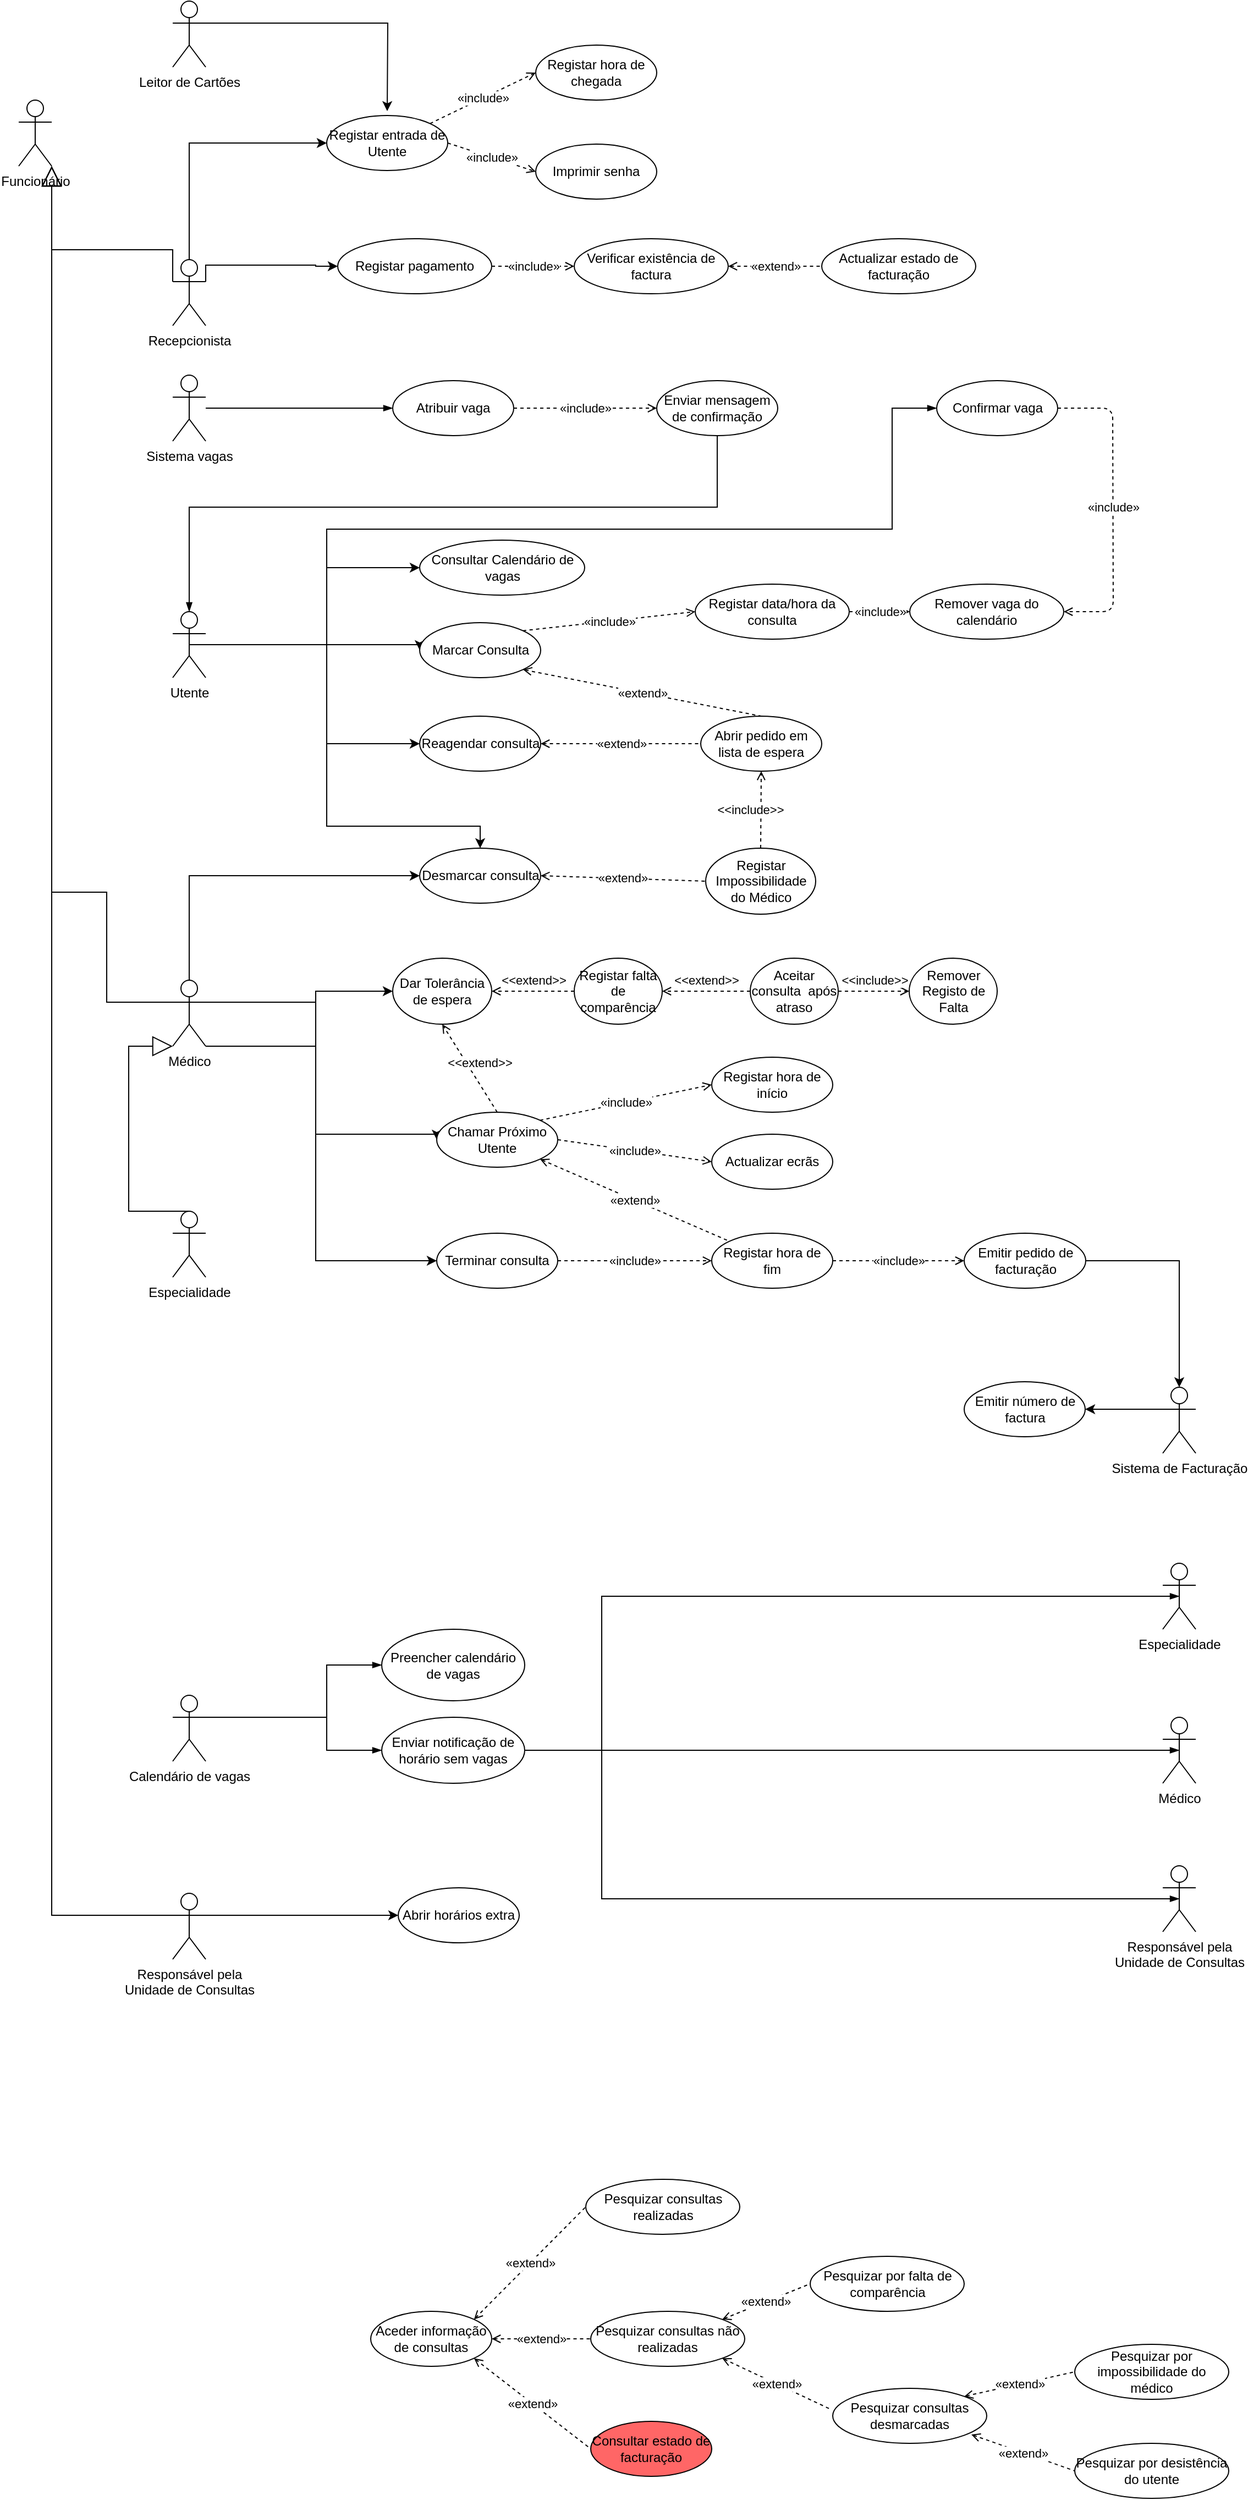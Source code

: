 <mxfile version="14.1.8" type="device" pages="5"><diagram id="rlIW9Z-ZCgGAsV9PnPNQ" name="Page-1"><mxGraphModel dx="1422" dy="1991" grid="1" gridSize="10" guides="1" tooltips="1" connect="1" arrows="1" fold="1" page="1" pageScale="1" pageWidth="827" pageHeight="1169" math="0" shadow="0"><root><mxCell id="0"/><mxCell id="1" parent="0"/><mxCell id="YZ48Ijt9OCrha46DnuaJ-13" style="edgeStyle=orthogonalEdgeStyle;rounded=0;orthogonalLoop=1;jettySize=auto;html=1;exitX=0.5;exitY=0.5;exitDx=0;exitDy=0;exitPerimeter=0;entryX=0;entryY=0.5;entryDx=0;entryDy=0;" parent="1" source="YZ48Ijt9OCrha46DnuaJ-1" target="gLj6kiCUZ7eMAXrR_UM_-36" edge="1"><mxGeometry relative="1" as="geometry"><mxPoint x="434.5" y="-105" as="targetPoint"/><Array as="points"><mxPoint x="444.5" y="-25"/></Array></mxGeometry></mxCell><mxCell id="gLj6kiCUZ7eMAXrR_UM_-108" style="edgeStyle=orthogonalEdgeStyle;rounded=0;orthogonalLoop=1;jettySize=auto;html=1;entryX=0;entryY=0.5;entryDx=0;entryDy=0;startArrow=none;startFill=0;startSize=6;endArrow=blockThin;endFill=1;endSize=6;" parent="1" source="YZ48Ijt9OCrha46DnuaJ-1" target="gLj6kiCUZ7eMAXrR_UM_-107" edge="1"><mxGeometry relative="1" as="geometry"><Array as="points"><mxPoint x="360" y="-25"/><mxPoint x="360" y="-130"/><mxPoint x="874" y="-130"/><mxPoint x="874" y="-240"/></Array></mxGeometry></mxCell><mxCell id="lVFyNzvFV3RCxDPBxhwB-56" style="edgeStyle=orthogonalEdgeStyle;rounded=0;orthogonalLoop=1;jettySize=auto;html=1;exitX=0.5;exitY=0.5;exitDx=0;exitDy=0;exitPerimeter=0;entryX=0.5;entryY=0;entryDx=0;entryDy=0;" parent="1" source="YZ48Ijt9OCrha46DnuaJ-1" target="gLj6kiCUZ7eMAXrR_UM_-7" edge="1"><mxGeometry relative="1" as="geometry"><mxPoint x="511.5" y="167" as="targetPoint"/><Array as="points"><mxPoint x="360" y="-25"/><mxPoint x="360" y="140"/><mxPoint x="499" y="140"/></Array></mxGeometry></mxCell><mxCell id="lVFyNzvFV3RCxDPBxhwB-57" style="edgeStyle=orthogonalEdgeStyle;rounded=0;orthogonalLoop=1;jettySize=auto;html=1;entryX=0;entryY=0.5;entryDx=0;entryDy=0;" parent="1" source="YZ48Ijt9OCrha46DnuaJ-1" target="gLj6kiCUZ7eMAXrR_UM_-11" edge="1"><mxGeometry relative="1" as="geometry"><Array as="points"><mxPoint x="360" y="-25"/><mxPoint x="360" y="65"/></Array></mxGeometry></mxCell><mxCell id="RF34l_aaWgoZJcNUR6ka-8" style="edgeStyle=orthogonalEdgeStyle;rounded=0;orthogonalLoop=1;jettySize=auto;html=1;exitX=0.5;exitY=0.5;exitDx=0;exitDy=0;exitPerimeter=0;entryX=0;entryY=0.5;entryDx=0;entryDy=0;" parent="1" source="YZ48Ijt9OCrha46DnuaJ-1" target="RF34l_aaWgoZJcNUR6ka-7" edge="1"><mxGeometry relative="1" as="geometry"><Array as="points"><mxPoint x="360" y="-25"/><mxPoint x="360" y="-95"/></Array></mxGeometry></mxCell><mxCell id="YZ48Ijt9OCrha46DnuaJ-1" value="Utente" style="shape=umlActor;verticalLabelPosition=bottom;verticalAlign=top;html=1;outlineConnect=0;" parent="1" vertex="1"><mxGeometry x="220" y="-55" width="30" height="60" as="geometry"/></mxCell><mxCell id="PQM-Ch74UPkepPEKcutR-7" style="edgeStyle=orthogonalEdgeStyle;rounded=0;orthogonalLoop=1;jettySize=auto;html=1;exitX=0.5;exitY=0;exitDx=0;exitDy=0;exitPerimeter=0;entryX=0;entryY=0.5;entryDx=0;entryDy=0;" parent="1" source="YZ48Ijt9OCrha46DnuaJ-2" target="gLj6kiCUZ7eMAXrR_UM_-38" edge="1"><mxGeometry relative="1" as="geometry"/></mxCell><mxCell id="YZ48Ijt9OCrha46DnuaJ-2" value="Recepcionista" style="shape=umlActor;verticalLabelPosition=bottom;verticalAlign=top;html=1;outlineConnect=0;" parent="1" vertex="1"><mxGeometry x="220" y="-375" width="30" height="60" as="geometry"/></mxCell><mxCell id="gLj6kiCUZ7eMAXrR_UM_-43" style="edgeStyle=orthogonalEdgeStyle;rounded=0;orthogonalLoop=1;jettySize=auto;html=1;entryX=0;entryY=0.5;entryDx=0;entryDy=0;exitX=1;exitY=1;exitDx=0;exitDy=0;exitPerimeter=0;" parent="1" source="YZ48Ijt9OCrha46DnuaJ-3" target="YZ48Ijt9OCrha46DnuaJ-24" edge="1"><mxGeometry relative="1" as="geometry"><Array as="points"><mxPoint x="250" y="340"/><mxPoint x="350" y="340"/><mxPoint x="350" y="420"/><mxPoint x="460" y="420"/></Array></mxGeometry></mxCell><mxCell id="gLj6kiCUZ7eMAXrR_UM_-44" style="edgeStyle=orthogonalEdgeStyle;rounded=0;orthogonalLoop=1;jettySize=auto;html=1;entryX=0;entryY=0.5;entryDx=0;entryDy=0;" parent="1" target="lVFyNzvFV3RCxDPBxhwB-42" edge="1"><mxGeometry relative="1" as="geometry"><Array as="points"><mxPoint x="350" y="300"/><mxPoint x="350" y="290"/></Array><mxPoint x="390" y="605" as="targetPoint"/><mxPoint x="250" y="300" as="sourcePoint"/></mxGeometry></mxCell><mxCell id="gLj6kiCUZ7eMAXrR_UM_-46" style="edgeStyle=orthogonalEdgeStyle;rounded=0;orthogonalLoop=1;jettySize=auto;html=1;entryX=0;entryY=0.5;entryDx=0;entryDy=0;exitX=1;exitY=0.333;exitDx=0;exitDy=0;exitPerimeter=0;" parent="1" source="YZ48Ijt9OCrha46DnuaJ-3" target="gLj6kiCUZ7eMAXrR_UM_-5" edge="1"><mxGeometry relative="1" as="geometry"><Array as="points"><mxPoint x="350" y="300"/><mxPoint x="350" y="535"/></Array></mxGeometry></mxCell><mxCell id="PQM-Ch74UPkepPEKcutR-12" style="edgeStyle=orthogonalEdgeStyle;rounded=0;orthogonalLoop=1;jettySize=auto;html=1;exitX=0.5;exitY=0;exitDx=0;exitDy=0;exitPerimeter=0;entryX=0;entryY=0.5;entryDx=0;entryDy=0;" parent="1" source="YZ48Ijt9OCrha46DnuaJ-3" target="gLj6kiCUZ7eMAXrR_UM_-7" edge="1"><mxGeometry relative="1" as="geometry"/></mxCell><mxCell id="YZ48Ijt9OCrha46DnuaJ-3" value="Médico" style="shape=umlActor;verticalLabelPosition=bottom;verticalAlign=top;html=1;outlineConnect=0;" parent="1" vertex="1"><mxGeometry x="220" y="280" width="30" height="60" as="geometry"/></mxCell><mxCell id="YZ48Ijt9OCrha46DnuaJ-8" value="Responsável pela&lt;br&gt;Unidade de Consultas" style="shape=umlActor;verticalLabelPosition=bottom;verticalAlign=top;html=1;outlineConnect=0;" parent="1" vertex="1"><mxGeometry x="1120" y="1085" width="30" height="60" as="geometry"/></mxCell><mxCell id="gLj6kiCUZ7eMAXrR_UM_-84" style="edgeStyle=orthogonalEdgeStyle;rounded=0;orthogonalLoop=1;jettySize=auto;html=1;entryX=0;entryY=0.5;entryDx=0;entryDy=0;startArrow=none;startFill=0;startSize=6;endArrow=blockThin;endFill=1;endSize=6;" parent="1" source="YZ48Ijt9OCrha46DnuaJ-9" target="gLj6kiCUZ7eMAXrR_UM_-83" edge="1"><mxGeometry relative="1" as="geometry"><Array as="points"><mxPoint x="360" y="950"/><mxPoint x="360" y="903"/></Array></mxGeometry></mxCell><mxCell id="YZ48Ijt9OCrha46DnuaJ-9" value="Calendário de vagas" style="shape=umlActor;verticalLabelPosition=bottom;verticalAlign=top;html=1;outlineConnect=0;" parent="1" vertex="1"><mxGeometry x="220" y="930" width="30" height="60" as="geometry"/></mxCell><mxCell id="YZ48Ijt9OCrha46DnuaJ-24" value="Chamar Próximo Utente" style="ellipse;whiteSpace=wrap;html=1;" parent="1" vertex="1"><mxGeometry x="460" y="400" width="110" height="50" as="geometry"/></mxCell><mxCell id="gLj6kiCUZ7eMAXrR_UM_-2" value="Imprimir senha" style="ellipse;whiteSpace=wrap;html=1;" parent="1" vertex="1"><mxGeometry x="550" y="-480" width="110" height="50" as="geometry"/></mxCell><mxCell id="gLj6kiCUZ7eMAXrR_UM_-3" value="«include»" style="endArrow=open;endSize=6;endFill=0;html=1;startArrow=none;startFill=0;verticalAlign=middle;dashed=1;entryX=0;entryY=0.5;entryDx=0;entryDy=0;exitX=1;exitY=0.5;exitDx=0;exitDy=0;" parent="1" source="gLj6kiCUZ7eMAXrR_UM_-38" target="gLj6kiCUZ7eMAXrR_UM_-2" edge="1"><mxGeometry width="160" relative="1" as="geometry"><mxPoint x="515.5" y="-450" as="sourcePoint"/><mxPoint x="795.5" y="-281" as="targetPoint"/></mxGeometry></mxCell><mxCell id="gLj6kiCUZ7eMAXrR_UM_-4" value="Aceder informação de consultas" style="ellipse;whiteSpace=wrap;html=1;" parent="1" vertex="1"><mxGeometry x="400" y="1490" width="110" height="50" as="geometry"/></mxCell><mxCell id="gLj6kiCUZ7eMAXrR_UM_-5" value="Terminar consulta" style="ellipse;whiteSpace=wrap;html=1;" parent="1" vertex="1"><mxGeometry x="460" y="510" width="110" height="50" as="geometry"/></mxCell><mxCell id="gLj6kiCUZ7eMAXrR_UM_-7" value="Desmarcar consulta" style="ellipse;whiteSpace=wrap;html=1;" parent="1" vertex="1"><mxGeometry x="444.5" y="160" width="110" height="50" as="geometry"/></mxCell><mxCell id="gLj6kiCUZ7eMAXrR_UM_-11" value="Reagendar consulta" style="ellipse;whiteSpace=wrap;html=1;" parent="1" vertex="1"><mxGeometry x="444.5" y="40" width="110" height="50" as="geometry"/></mxCell><mxCell id="gLj6kiCUZ7eMAXrR_UM_-36" value="Marcar Consulta" style="ellipse;whiteSpace=wrap;html=1;" parent="1" vertex="1"><mxGeometry x="444.5" y="-45" width="110" height="50" as="geometry"/></mxCell><mxCell id="gLj6kiCUZ7eMAXrR_UM_-38" value="Registar entrada de Utente" style="ellipse;whiteSpace=wrap;html=1;" parent="1" vertex="1"><mxGeometry x="360" y="-506" width="110" height="50" as="geometry"/></mxCell><mxCell id="gLj6kiCUZ7eMAXrR_UM_-42" style="edgeStyle=orthogonalEdgeStyle;rounded=0;orthogonalLoop=1;jettySize=auto;html=1;exitX=1;exitY=0.333;exitDx=0;exitDy=0;exitPerimeter=0;" parent="1" source="gLj6kiCUZ7eMAXrR_UM_-41" edge="1"><mxGeometry relative="1" as="geometry"><mxPoint x="415" y="-510" as="targetPoint"/></mxGeometry></mxCell><mxCell id="gLj6kiCUZ7eMAXrR_UM_-41" value="Leitor de Cartões" style="shape=umlActor;verticalLabelPosition=bottom;verticalAlign=top;html=1;outlineConnect=0;" parent="1" vertex="1"><mxGeometry x="220" y="-610" width="30" height="60" as="geometry"/></mxCell><mxCell id="gLj6kiCUZ7eMAXrR_UM_-47" value="«include»" style="endArrow=open;endSize=6;endFill=0;html=1;startArrow=none;startFill=0;verticalAlign=middle;dashed=1;entryX=0;entryY=0.5;entryDx=0;entryDy=0;exitX=1;exitY=0.5;exitDx=0;exitDy=0;" parent="1" source="YZ48Ijt9OCrha46DnuaJ-24" target="gLj6kiCUZ7eMAXrR_UM_-48" edge="1"><mxGeometry width="160" relative="1" as="geometry"><mxPoint x="579" y="225" as="sourcePoint"/><mxPoint x="680" y="220" as="targetPoint"/></mxGeometry></mxCell><mxCell id="gLj6kiCUZ7eMAXrR_UM_-48" value="Actualizar ecrãs" style="ellipse;whiteSpace=wrap;html=1;" parent="1" vertex="1"><mxGeometry x="710" y="420" width="110" height="50" as="geometry"/></mxCell><mxCell id="gLj6kiCUZ7eMAXrR_UM_-49" value="Registar hora de início" style="ellipse;whiteSpace=wrap;html=1;" parent="1" vertex="1"><mxGeometry x="710" y="350" width="110" height="50" as="geometry"/></mxCell><mxCell id="gLj6kiCUZ7eMAXrR_UM_-50" value="«include»" style="endArrow=open;endSize=6;endFill=0;html=1;startArrow=none;startFill=0;verticalAlign=middle;dashed=1;exitX=1;exitY=0;exitDx=0;exitDy=0;entryX=0;entryY=0.5;entryDx=0;entryDy=0;" parent="1" source="YZ48Ijt9OCrha46DnuaJ-24" target="gLj6kiCUZ7eMAXrR_UM_-49" edge="1"><mxGeometry width="160" relative="1" as="geometry"><mxPoint x="710" y="580" as="sourcePoint"/><mxPoint x="830" y="580" as="targetPoint"/></mxGeometry></mxCell><mxCell id="gLj6kiCUZ7eMAXrR_UM_-52" value="Registar hora de fim" style="ellipse;whiteSpace=wrap;html=1;" parent="1" vertex="1"><mxGeometry x="710" y="510" width="110" height="50" as="geometry"/></mxCell><mxCell id="gLj6kiCUZ7eMAXrR_UM_-57" value="«extend»" style="endArrow=none;endSize=6;endFill=0;html=1;startArrow=open;startFill=0;verticalAlign=middle;dashed=1;exitX=1;exitY=1;exitDx=0;exitDy=0;entryX=0;entryY=0;entryDx=0;entryDy=0;" parent="1" source="YZ48Ijt9OCrha46DnuaJ-24" target="gLj6kiCUZ7eMAXrR_UM_-52" edge="1"><mxGeometry width="160" relative="1" as="geometry"><mxPoint x="710" y="760" as="sourcePoint"/><mxPoint x="830" y="760" as="targetPoint"/><Array as="points"/></mxGeometry></mxCell><mxCell id="gLj6kiCUZ7eMAXrR_UM_-66" value="«include»" style="endArrow=open;endSize=6;endFill=0;html=1;startArrow=none;startFill=0;verticalAlign=middle;dashed=1;exitX=1;exitY=0.5;exitDx=0;exitDy=0;entryX=0;entryY=0.5;entryDx=0;entryDy=0;" parent="1" source="gLj6kiCUZ7eMAXrR_UM_-52" target="VAAhUo6mJBoyretd-Kmi-9" edge="1"><mxGeometry width="160" relative="1" as="geometry"><mxPoint x="539.497" y="182.678" as="sourcePoint"/><mxPoint x="1190" y="80" as="targetPoint"/><Array as="points"/></mxGeometry></mxCell><mxCell id="gLj6kiCUZ7eMAXrR_UM_-80" style="edgeStyle=orthogonalEdgeStyle;rounded=0;orthogonalLoop=1;jettySize=auto;html=1;exitX=1;exitY=1;exitDx=0;exitDy=0;exitPerimeter=0;entryX=0;entryY=0.333;entryDx=0;entryDy=0;entryPerimeter=0;endArrow=none;endFill=0;startArrow=block;startFill=0;endSize=6;startSize=16;" parent="1" source="gLj6kiCUZ7eMAXrR_UM_-77" target="YZ48Ijt9OCrha46DnuaJ-2" edge="1"><mxGeometry relative="1" as="geometry"><Array as="points"><mxPoint x="110" y="-384"/></Array></mxGeometry></mxCell><mxCell id="gLj6kiCUZ7eMAXrR_UM_-77" value="Funcionário" style="shape=umlActor;verticalLabelPosition=bottom;verticalAlign=top;html=1;outlineConnect=0;fillColor=none;" parent="1" vertex="1"><mxGeometry x="80" y="-520" width="30" height="60" as="geometry"/></mxCell><mxCell id="gLj6kiCUZ7eMAXrR_UM_-82" style="edgeStyle=orthogonalEdgeStyle;rounded=0;orthogonalLoop=1;jettySize=auto;html=1;endArrow=none;endFill=0;startArrow=block;startFill=0;endSize=6;startSize=16;entryX=0;entryY=0.333;entryDx=0;entryDy=0;entryPerimeter=0;" parent="1" target="YZ48Ijt9OCrha46DnuaJ-3" edge="1"><mxGeometry relative="1" as="geometry"><mxPoint x="110" y="-460" as="sourcePoint"/><mxPoint x="180" y="-20" as="targetPoint"/><Array as="points"><mxPoint x="110" y="200"/><mxPoint x="160" y="200"/><mxPoint x="160" y="300"/></Array></mxGeometry></mxCell><mxCell id="gLj6kiCUZ7eMAXrR_UM_-83" value="Preencher calendário de vagas" style="ellipse;whiteSpace=wrap;html=1;" parent="1" vertex="1"><mxGeometry x="410" y="870" width="130" height="65" as="geometry"/></mxCell><mxCell id="gLj6kiCUZ7eMAXrR_UM_-85" value="Especialidade" style="shape=umlActor;verticalLabelPosition=bottom;verticalAlign=top;html=1;outlineConnect=0;" parent="1" vertex="1"><mxGeometry x="220" y="490" width="30" height="60" as="geometry"/></mxCell><mxCell id="gLj6kiCUZ7eMAXrR_UM_-86" style="edgeStyle=orthogonalEdgeStyle;rounded=0;orthogonalLoop=1;jettySize=auto;html=1;entryX=0;entryY=0.5;entryDx=0;entryDy=0;startArrow=none;startFill=0;startSize=6;endArrow=blockThin;endFill=1;endSize=6;" parent="1" target="gLj6kiCUZ7eMAXrR_UM_-87" edge="1"><mxGeometry relative="1" as="geometry"><mxPoint x="360" y="950" as="sourcePoint"/><mxPoint x="470" y="980" as="targetPoint"/><Array as="points"><mxPoint x="380" y="980"/><mxPoint x="380" y="980"/></Array></mxGeometry></mxCell><mxCell id="gLj6kiCUZ7eMAXrR_UM_-88" style="edgeStyle=orthogonalEdgeStyle;rounded=0;orthogonalLoop=1;jettySize=auto;html=1;startArrow=none;startFill=0;startSize=6;endArrow=blockThin;endFill=1;endSize=6;entryX=0.5;entryY=0.5;entryDx=0;entryDy=0;entryPerimeter=0;exitX=1;exitY=0.5;exitDx=0;exitDy=0;" parent="1" source="gLj6kiCUZ7eMAXrR_UM_-87" target="a5AomoWqGmslxi2ikkxO-5" edge="1"><mxGeometry relative="1" as="geometry"><Array as="points"><mxPoint x="510" y="980"/><mxPoint x="610" y="980"/><mxPoint x="610" y="840"/></Array><mxPoint x="540" y="940" as="sourcePoint"/><mxPoint x="780" y="950" as="targetPoint"/></mxGeometry></mxCell><mxCell id="gLj6kiCUZ7eMAXrR_UM_-90" style="edgeStyle=orthogonalEdgeStyle;rounded=0;orthogonalLoop=1;jettySize=auto;html=1;entryX=0.5;entryY=0.5;entryDx=0;entryDy=0;entryPerimeter=0;startArrow=none;startFill=0;startSize=6;endArrow=blockThin;endFill=1;endSize=6;" parent="1" source="gLj6kiCUZ7eMAXrR_UM_-87" target="a5AomoWqGmslxi2ikkxO-4" edge="1"><mxGeometry relative="1" as="geometry"><Array as="points"><mxPoint x="760" y="980"/><mxPoint x="760" y="980"/></Array></mxGeometry></mxCell><mxCell id="gLj6kiCUZ7eMAXrR_UM_-92" style="edgeStyle=orthogonalEdgeStyle;rounded=0;orthogonalLoop=1;jettySize=auto;html=1;startArrow=none;startFill=0;startSize=6;endArrow=blockThin;endFill=1;endSize=6;entryX=0.5;entryY=0.5;entryDx=0;entryDy=0;entryPerimeter=0;exitX=1;exitY=0.5;exitDx=0;exitDy=0;" parent="1" source="gLj6kiCUZ7eMAXrR_UM_-87" target="YZ48Ijt9OCrha46DnuaJ-8" edge="1"><mxGeometry relative="1" as="geometry"><mxPoint x="580" y="1040" as="sourcePoint"/><Array as="points"><mxPoint x="510" y="980"/><mxPoint x="610" y="980"/><mxPoint x="610" y="1115"/></Array></mxGeometry></mxCell><mxCell id="gLj6kiCUZ7eMAXrR_UM_-87" value="Enviar notificação de horário sem vagas" style="ellipse;whiteSpace=wrap;html=1;" parent="1" vertex="1"><mxGeometry x="410" y="950" width="130" height="60" as="geometry"/></mxCell><mxCell id="gLj6kiCUZ7eMAXrR_UM_-91" style="edgeStyle=orthogonalEdgeStyle;rounded=0;orthogonalLoop=1;jettySize=auto;html=1;endArrow=none;endFill=0;startArrow=block;startFill=0;endSize=6;startSize=16;exitX=0;exitY=1;exitDx=0;exitDy=0;exitPerimeter=0;" parent="1" source="YZ48Ijt9OCrha46DnuaJ-3" edge="1"><mxGeometry relative="1" as="geometry"><mxPoint x="220" y="390" as="sourcePoint"/><mxPoint x="235" y="490" as="targetPoint"/><Array as="points"><mxPoint x="180" y="340"/><mxPoint x="180" y="490"/></Array></mxGeometry></mxCell><mxCell id="gLj6kiCUZ7eMAXrR_UM_-93" value="Abrir horários extra" style="ellipse;whiteSpace=wrap;html=1;" parent="1" vertex="1"><mxGeometry x="425" y="1105" width="110" height="50" as="geometry"/></mxCell><mxCell id="gLj6kiCUZ7eMAXrR_UM_-97" value="«extend»" style="endArrow=none;endSize=6;endFill=0;html=1;startArrow=open;startFill=0;verticalAlign=middle;dashed=1;exitX=1;exitY=1;exitDx=0;exitDy=0;entryX=0.5;entryY=0;entryDx=0;entryDy=0;" parent="1" source="gLj6kiCUZ7eMAXrR_UM_-36" target="gLj6kiCUZ7eMAXrR_UM_-98" edge="1"><mxGeometry width="160" relative="1" as="geometry"><mxPoint x="604.497" y="-58.838" as="sourcePoint"/><mxPoint x="725.5" y="-75" as="targetPoint"/></mxGeometry></mxCell><mxCell id="gLj6kiCUZ7eMAXrR_UM_-98" value="Abrir pedido em lista de espera" style="ellipse;whiteSpace=wrap;html=1;" parent="1" vertex="1"><mxGeometry x="700" y="40" width="110" height="50" as="geometry"/></mxCell><mxCell id="gLj6kiCUZ7eMAXrR_UM_-105" style="edgeStyle=orthogonalEdgeStyle;rounded=0;orthogonalLoop=1;jettySize=auto;html=1;startArrow=none;startFill=0;startSize=6;endArrow=blockThin;endFill=1;endSize=6;entryX=0;entryY=0.5;entryDx=0;entryDy=0;" parent="1" source="gLj6kiCUZ7eMAXrR_UM_-99" target="gLj6kiCUZ7eMAXrR_UM_-100" edge="1"><mxGeometry relative="1" as="geometry"><mxPoint x="400" y="-240" as="targetPoint"/></mxGeometry></mxCell><mxCell id="gLj6kiCUZ7eMAXrR_UM_-99" value="Sistema vagas" style="shape=umlActor;verticalLabelPosition=bottom;verticalAlign=top;html=1;outlineConnect=0;" parent="1" vertex="1"><mxGeometry x="220" y="-270" width="30" height="60" as="geometry"/></mxCell><mxCell id="gLj6kiCUZ7eMAXrR_UM_-100" value="Atribuir vaga" style="ellipse;whiteSpace=wrap;html=1;" parent="1" vertex="1"><mxGeometry x="420" y="-265" width="110" height="50" as="geometry"/></mxCell><mxCell id="gLj6kiCUZ7eMAXrR_UM_-102" value="«include»" style="endArrow=open;endSize=6;endFill=0;html=1;startArrow=none;startFill=0;verticalAlign=middle;dashed=1;exitX=1;exitY=0.5;exitDx=0;exitDy=0;" parent="1" source="gLj6kiCUZ7eMAXrR_UM_-100" target="gLj6kiCUZ7eMAXrR_UM_-103" edge="1"><mxGeometry width="160" relative="1" as="geometry"><mxPoint x="585" y="-290.42" as="sourcePoint"/><mxPoint x="705" y="-290.42" as="targetPoint"/></mxGeometry></mxCell><mxCell id="gLj6kiCUZ7eMAXrR_UM_-104" style="edgeStyle=orthogonalEdgeStyle;rounded=0;orthogonalLoop=1;jettySize=auto;html=1;entryX=0.5;entryY=0;entryDx=0;entryDy=0;entryPerimeter=0;startArrow=none;startFill=0;startSize=6;endArrow=blockThin;endFill=1;endSize=6;exitX=0.5;exitY=1;exitDx=0;exitDy=0;" parent="1" source="gLj6kiCUZ7eMAXrR_UM_-103" target="YZ48Ijt9OCrha46DnuaJ-1" edge="1"><mxGeometry relative="1" as="geometry"><Array as="points"><mxPoint x="715" y="-150"/><mxPoint x="235" y="-150"/></Array><mxPoint x="800" y="-230" as="sourcePoint"/></mxGeometry></mxCell><mxCell id="gLj6kiCUZ7eMAXrR_UM_-103" value="Enviar mensagem de confirmação" style="ellipse;whiteSpace=wrap;html=1;" parent="1" vertex="1"><mxGeometry x="660" y="-265.0" width="110" height="50" as="geometry"/></mxCell><mxCell id="gLj6kiCUZ7eMAXrR_UM_-107" value="Confirmar vaga" style="ellipse;whiteSpace=wrap;html=1;" parent="1" vertex="1"><mxGeometry x="914.5" y="-265.0" width="110" height="50" as="geometry"/></mxCell><mxCell id="a5AomoWqGmslxi2ikkxO-1" value="Registar hora de chegada" style="ellipse;whiteSpace=wrap;html=1;" parent="1" vertex="1"><mxGeometry x="550" y="-570" width="110" height="50" as="geometry"/></mxCell><mxCell id="a5AomoWqGmslxi2ikkxO-2" value="«include»" style="endArrow=open;endSize=6;endFill=0;html=1;startArrow=none;startFill=0;verticalAlign=middle;dashed=1;entryX=0;entryY=0.5;entryDx=0;entryDy=0;exitX=1;exitY=0;exitDx=0;exitDy=0;" parent="1" source="gLj6kiCUZ7eMAXrR_UM_-38" target="a5AomoWqGmslxi2ikkxO-1" edge="1"><mxGeometry width="160" relative="1" as="geometry"><mxPoint x="475.5" y="-600" as="sourcePoint"/><mxPoint x="575.5" y="-600" as="targetPoint"/></mxGeometry></mxCell><mxCell id="a5AomoWqGmslxi2ikkxO-4" value="Médico" style="shape=umlActor;verticalLabelPosition=bottom;verticalAlign=top;html=1;outlineConnect=0;" parent="1" vertex="1"><mxGeometry x="1120" y="950" width="30" height="60" as="geometry"/></mxCell><mxCell id="a5AomoWqGmslxi2ikkxO-5" value="Especialidade" style="shape=umlActor;verticalLabelPosition=bottom;verticalAlign=top;html=1;outlineConnect=0;" parent="1" vertex="1"><mxGeometry x="1120" y="810" width="30" height="60" as="geometry"/></mxCell><mxCell id="lVFyNzvFV3RCxDPBxhwB-1" value="Registar data/hora da consulta" style="ellipse;whiteSpace=wrap;html=1;" parent="1" vertex="1"><mxGeometry x="695" y="-80" width="140" height="50" as="geometry"/></mxCell><mxCell id="lVFyNzvFV3RCxDPBxhwB-2" value="«include»" style="endArrow=open;endSize=6;endFill=0;html=1;startArrow=none;startFill=0;verticalAlign=middle;dashed=1;exitX=1;exitY=0;exitDx=0;exitDy=0;entryX=0;entryY=0.5;entryDx=0;entryDy=0;" parent="1" source="gLj6kiCUZ7eMAXrR_UM_-36" target="lVFyNzvFV3RCxDPBxhwB-1" edge="1"><mxGeometry width="160" relative="1" as="geometry"><mxPoint x="604.5" y="40" as="sourcePoint"/><mxPoint x="724.5" y="40" as="targetPoint"/></mxGeometry></mxCell><mxCell id="lVFyNzvFV3RCxDPBxhwB-8" value="Registar Impossibilidade&lt;br&gt;do Médico" style="ellipse;whiteSpace=wrap;html=1;shadow=0;glass=0;sketch=0;fillColor=none;" parent="1" vertex="1"><mxGeometry x="704.5" y="160" width="100" height="60" as="geometry"/></mxCell><mxCell id="lVFyNzvFV3RCxDPBxhwB-13" value="&amp;lt;&amp;lt;include&amp;gt;&amp;gt;" style="edgeStyle=none;rounded=0;orthogonalLoop=1;jettySize=auto;html=1;entryX=0.5;entryY=1;entryDx=0;entryDy=0;endArrow=open;endFill=0;startArrow=none;startFill=0;sketch=0;dashed=1;exitX=0.5;exitY=0;exitDx=0;exitDy=0;" parent="1" source="lVFyNzvFV3RCxDPBxhwB-8" target="gLj6kiCUZ7eMAXrR_UM_-98" edge="1"><mxGeometry y="10" relative="1" as="geometry"><mxPoint x="820" y="120" as="sourcePoint"/><mxPoint x="674.5" y="-35" as="targetPoint"/><mxPoint as="offset"/></mxGeometry></mxCell><mxCell id="lVFyNzvFV3RCxDPBxhwB-20" value="Pesquizar&amp;nbsp;consultas realizadas" style="ellipse;whiteSpace=wrap;html=1;" parent="1" vertex="1"><mxGeometry x="595.5" y="1370" width="140" height="50" as="geometry"/></mxCell><mxCell id="lVFyNzvFV3RCxDPBxhwB-21" value="«extend»" style="endArrow=none;endSize=6;endFill=0;html=1;startArrow=open;startFill=0;verticalAlign=middle;dashed=1;exitX=1;exitY=0;exitDx=0;exitDy=0;entryX=0;entryY=0.5;entryDx=0;entryDy=0;" parent="1" source="gLj6kiCUZ7eMAXrR_UM_-4" target="lVFyNzvFV3RCxDPBxhwB-20" edge="1"><mxGeometry width="160" relative="1" as="geometry"><mxPoint x="520.5" y="1515" as="sourcePoint"/><mxPoint x="410.5" y="1570" as="targetPoint"/></mxGeometry></mxCell><mxCell id="lVFyNzvFV3RCxDPBxhwB-23" value="Pesquizar&amp;nbsp;consultas não realizadas" style="ellipse;whiteSpace=wrap;html=1;" parent="1" vertex="1"><mxGeometry x="600" y="1490" width="140" height="50" as="geometry"/></mxCell><mxCell id="lVFyNzvFV3RCxDPBxhwB-24" value="Pesquizar&amp;nbsp;por falta de comparência" style="ellipse;whiteSpace=wrap;html=1;" parent="1" vertex="1"><mxGeometry x="799.5" y="1440" width="140" height="50" as="geometry"/></mxCell><mxCell id="lVFyNzvFV3RCxDPBxhwB-25" value="Pesquizar&amp;nbsp;consultas desmarcadas" style="ellipse;whiteSpace=wrap;html=1;" parent="1" vertex="1"><mxGeometry x="820" y="1560" width="140" height="50" as="geometry"/></mxCell><mxCell id="lVFyNzvFV3RCxDPBxhwB-26" value="«extend»" style="endArrow=none;endSize=6;endFill=0;html=1;startArrow=open;startFill=0;verticalAlign=middle;dashed=1;exitX=1;exitY=0;exitDx=0;exitDy=0;entryX=0;entryY=0.5;entryDx=0;entryDy=0;" parent="1" source="lVFyNzvFV3RCxDPBxhwB-23" target="lVFyNzvFV3RCxDPBxhwB-24" edge="1"><mxGeometry width="160" relative="1" as="geometry"><mxPoint x="790" y="1590" as="sourcePoint"/><mxPoint x="910" y="1590" as="targetPoint"/></mxGeometry></mxCell><mxCell id="lVFyNzvFV3RCxDPBxhwB-27" value="«extend»" style="endArrow=none;endSize=6;endFill=0;html=1;startArrow=open;startFill=0;verticalAlign=middle;dashed=1;exitX=1;exitY=0.5;exitDx=0;exitDy=0;entryX=0;entryY=0.5;entryDx=0;entryDy=0;" parent="1" source="gLj6kiCUZ7eMAXrR_UM_-4" target="lVFyNzvFV3RCxDPBxhwB-23" edge="1"><mxGeometry width="160" relative="1" as="geometry"><mxPoint x="499.997" y="1532.678" as="sourcePoint"/><mxPoint x="530.5" y="1480" as="targetPoint"/></mxGeometry></mxCell><mxCell id="lVFyNzvFV3RCxDPBxhwB-28" value="«extend»" style="endArrow=none;endSize=6;endFill=0;html=1;startArrow=open;startFill=0;verticalAlign=middle;dashed=1;exitX=1;exitY=1;exitDx=0;exitDy=0;entryX=-0.014;entryY=0.38;entryDx=0;entryDy=0;entryPerimeter=0;" parent="1" source="lVFyNzvFV3RCxDPBxhwB-23" target="lVFyNzvFV3RCxDPBxhwB-25" edge="1"><mxGeometry width="160" relative="1" as="geometry"><mxPoint x="400" y="1380" as="sourcePoint"/><mxPoint x="520" y="1380" as="targetPoint"/></mxGeometry></mxCell><mxCell id="lVFyNzvFV3RCxDPBxhwB-29" value="«extend»" style="endArrow=none;endSize=6;endFill=0;html=1;startArrow=open;startFill=0;verticalAlign=middle;dashed=1;exitX=1;exitY=0;exitDx=0;exitDy=0;entryX=0;entryY=0.5;entryDx=0;entryDy=0;" parent="1" source="lVFyNzvFV3RCxDPBxhwB-25" target="lVFyNzvFV3RCxDPBxhwB-30" edge="1"><mxGeometry width="160" relative="1" as="geometry"><mxPoint x="380" y="1550" as="sourcePoint"/><mxPoint x="450" y="1650" as="targetPoint"/></mxGeometry></mxCell><mxCell id="lVFyNzvFV3RCxDPBxhwB-30" value="Pesquizar&amp;nbsp;por impossibilidade do médico" style="ellipse;whiteSpace=wrap;html=1;" parent="1" vertex="1"><mxGeometry x="1040" y="1520" width="140" height="50" as="geometry"/></mxCell><mxCell id="lVFyNzvFV3RCxDPBxhwB-31" value="Pesquizar&amp;nbsp;por desistência do utente" style="ellipse;whiteSpace=wrap;html=1;" parent="1" vertex="1"><mxGeometry x="1040" y="1610" width="140" height="50" as="geometry"/></mxCell><mxCell id="lVFyNzvFV3RCxDPBxhwB-32" value="«extend»" style="endArrow=none;endSize=6;endFill=0;html=1;startArrow=open;startFill=0;verticalAlign=middle;dashed=1;entryX=0;entryY=0.5;entryDx=0;entryDy=0;" parent="1" target="lVFyNzvFV3RCxDPBxhwB-31" edge="1"><mxGeometry width="160" relative="1" as="geometry"><mxPoint x="946" y="1602" as="sourcePoint"/><mxPoint x="1050" y="1595" as="targetPoint"/></mxGeometry></mxCell><mxCell id="lVFyNzvFV3RCxDPBxhwB-33" value="«include»" style="endArrow=open;endSize=6;endFill=0;html=1;startArrow=none;startFill=0;verticalAlign=middle;dashed=1;entryX=0;entryY=0.5;entryDx=0;entryDy=0;exitX=1;exitY=0.5;exitDx=0;exitDy=0;" parent="1" source="gLj6kiCUZ7eMAXrR_UM_-5" target="gLj6kiCUZ7eMAXrR_UM_-52" edge="1"><mxGeometry width="160" relative="1" as="geometry"><mxPoint x="590.001" y="549.998" as="sourcePoint"/><mxPoint x="736.11" y="582.32" as="targetPoint"/><Array as="points"/></mxGeometry></mxCell><mxCell id="lVFyNzvFV3RCxDPBxhwB-35" value="&amp;lt;&amp;lt;extend&amp;gt;&amp;gt;" style="rounded=0;orthogonalLoop=1;jettySize=auto;html=1;entryX=0.5;entryY=1;entryDx=0;entryDy=0;dashed=1;endArrow=open;endFill=0;exitX=0.5;exitY=0;exitDx=0;exitDy=0;" parent="1" source="YZ48Ijt9OCrha46DnuaJ-24" target="lVFyNzvFV3RCxDPBxhwB-42" edge="1"><mxGeometry y="-10" relative="1" as="geometry"><mxPoint x="515" y="400" as="sourcePoint"/><mxPoint x="500" y="525" as="targetPoint"/><mxPoint as="offset"/></mxGeometry></mxCell><mxCell id="lVFyNzvFV3RCxDPBxhwB-42" value="Dar Tolerância de espera" style="ellipse;whiteSpace=wrap;html=1;shadow=0;glass=0;sketch=0;fillColor=none;" parent="1" vertex="1"><mxGeometry x="420" y="260" width="90" height="60" as="geometry"/></mxCell><mxCell id="lVFyNzvFV3RCxDPBxhwB-44" value="&amp;lt;&amp;lt;extend&amp;gt;&amp;gt;" style="rounded=0;orthogonalLoop=1;jettySize=auto;html=1;entryX=1;entryY=0.5;entryDx=0;entryDy=0;dashed=1;endArrow=open;endFill=0;exitX=0;exitY=0.5;exitDx=0;exitDy=0;" parent="1" source="lVFyNzvFV3RCxDPBxhwB-45" target="lVFyNzvFV3RCxDPBxhwB-42" edge="1"><mxGeometry y="-10" relative="1" as="geometry"><mxPoint x="635" y="275" as="sourcePoint"/><mxPoint x="675" y="165" as="targetPoint"/><mxPoint as="offset"/></mxGeometry></mxCell><mxCell id="lVFyNzvFV3RCxDPBxhwB-45" value="Registar falta de comparência" style="ellipse;whiteSpace=wrap;html=1;shadow=0;glass=0;sketch=0;fillColor=none;" parent="1" vertex="1"><mxGeometry x="585" y="260" width="80" height="60" as="geometry"/></mxCell><mxCell id="lVFyNzvFV3RCxDPBxhwB-47" value="Aceitar consulta&amp;nbsp; após atraso" style="ellipse;whiteSpace=wrap;html=1;shadow=0;glass=0;sketch=0;fillColor=none;" parent="1" vertex="1"><mxGeometry x="745" y="260" width="80" height="60" as="geometry"/></mxCell><mxCell id="lVFyNzvFV3RCxDPBxhwB-48" value="&amp;lt;&amp;lt;extend&amp;gt;&amp;gt;" style="edgeStyle=orthogonalEdgeStyle;rounded=0;orthogonalLoop=1;jettySize=auto;html=1;entryX=1;entryY=0.5;entryDx=0;entryDy=0;dashed=1;endArrow=open;endFill=0;exitX=0;exitY=0.5;exitDx=0;exitDy=0;" parent="1" source="lVFyNzvFV3RCxDPBxhwB-47" target="lVFyNzvFV3RCxDPBxhwB-45" edge="1"><mxGeometry y="-10" relative="1" as="geometry"><mxPoint x="765" y="20" as="sourcePoint"/><mxPoint x="665" y="20" as="targetPoint"/><mxPoint as="offset"/></mxGeometry></mxCell><mxCell id="lVFyNzvFV3RCxDPBxhwB-51" value="Remover Registo de Falta" style="ellipse;whiteSpace=wrap;html=1;shadow=0;glass=0;sketch=0;fillColor=none;" parent="1" vertex="1"><mxGeometry x="889.5" y="260" width="80" height="60" as="geometry"/></mxCell><mxCell id="lVFyNzvFV3RCxDPBxhwB-52" value="&amp;lt;&amp;lt;include&amp;gt;&amp;gt;" style="edgeStyle=none;rounded=0;orthogonalLoop=1;jettySize=auto;html=1;endArrow=open;endFill=0;startArrow=none;startFill=0;sketch=0;dashed=1;exitX=1;exitY=0.5;exitDx=0;exitDy=0;entryX=0;entryY=0.5;entryDx=0;entryDy=0;" parent="1" source="lVFyNzvFV3RCxDPBxhwB-47" target="lVFyNzvFV3RCxDPBxhwB-51" edge="1"><mxGeometry y="10" relative="1" as="geometry"><mxPoint x="945" y="258.02" as="sourcePoint"/><mxPoint x="975" y="60" as="targetPoint"/><mxPoint as="offset"/></mxGeometry></mxCell><mxCell id="lVFyNzvFV3RCxDPBxhwB-55" value="«extend»" style="endArrow=none;endSize=6;endFill=0;html=1;startArrow=open;startFill=0;verticalAlign=middle;dashed=1;exitX=1;exitY=0.5;exitDx=0;exitDy=0;entryX=0;entryY=0.5;entryDx=0;entryDy=0;" parent="1" source="gLj6kiCUZ7eMAXrR_UM_-7" target="lVFyNzvFV3RCxDPBxhwB-8" edge="1"><mxGeometry width="160" relative="1" as="geometry"><mxPoint x="538.391" y="172.678" as="sourcePoint"/><mxPoint x="684.5" y="290" as="targetPoint"/></mxGeometry></mxCell><mxCell id="lVFyNzvFV3RCxDPBxhwB-58" value="«extend»" style="endArrow=none;endSize=6;endFill=0;html=1;startArrow=open;startFill=0;verticalAlign=middle;dashed=1;exitX=1;exitY=0.5;exitDx=0;exitDy=0;entryX=0;entryY=0.5;entryDx=0;entryDy=0;" parent="1" source="gLj6kiCUZ7eMAXrR_UM_-11" target="gLj6kiCUZ7eMAXrR_UM_-98" edge="1"><mxGeometry width="160" relative="1" as="geometry"><mxPoint x="554.5" y="-65" as="sourcePoint"/><mxPoint x="665.5" y="-65" as="targetPoint"/></mxGeometry></mxCell><mxCell id="Hd_l0J1ptChqnH6OeWgn-1" value="Consultar estado de facturação" style="ellipse;whiteSpace=wrap;html=1;fillColor=#FF6666;" parent="1" vertex="1"><mxGeometry x="600" y="1590" width="110" height="50" as="geometry"/></mxCell><mxCell id="zkyNlk05eRyV9KaGEp7d-1" value="«extend»" style="endArrow=none;endSize=6;endFill=0;html=1;startArrow=open;startFill=0;verticalAlign=middle;dashed=1;exitX=1;exitY=1;exitDx=0;exitDy=0;entryX=0;entryY=0.5;entryDx=0;entryDy=0;" parent="1" source="gLj6kiCUZ7eMAXrR_UM_-4" target="Hd_l0J1ptChqnH6OeWgn-1" edge="1"><mxGeometry width="160" relative="1" as="geometry"><mxPoint x="590" y="1670" as="sourcePoint"/><mxPoint x="710" y="1670" as="targetPoint"/></mxGeometry></mxCell><mxCell id="VAAhUo6mJBoyretd-Kmi-1" style="edgeStyle=orthogonalEdgeStyle;rounded=0;orthogonalLoop=1;jettySize=auto;html=1;entryX=0;entryY=0.5;entryDx=0;entryDy=0;exitX=1;exitY=0.333;exitDx=0;exitDy=0;exitPerimeter=0;" parent="1" source="YZ48Ijt9OCrha46DnuaJ-2" target="VAAhUo6mJBoyretd-Kmi-10" edge="1"><mxGeometry relative="1" as="geometry"><mxPoint x="330" y="-314" as="sourcePoint"/><Array as="points"><mxPoint x="350" y="-370"/></Array></mxGeometry></mxCell><mxCell id="VAAhUo6mJBoyretd-Kmi-3" style="edgeStyle=orthogonalEdgeStyle;rounded=0;orthogonalLoop=1;jettySize=auto;html=1;entryX=1;entryY=0.5;entryDx=0;entryDy=0;exitX=0;exitY=0.333;exitDx=0;exitDy=0;exitPerimeter=0;" parent="1" source="VAAhUo6mJBoyretd-Kmi-4" target="VAAhUo6mJBoyretd-Kmi-5" edge="1"><mxGeometry relative="1" as="geometry"><Array as="points"/><mxPoint x="1030" y="706" as="sourcePoint"/></mxGeometry></mxCell><mxCell id="VAAhUo6mJBoyretd-Kmi-4" value="Sistema de Facturação" style="shape=umlActor;verticalLabelPosition=bottom;verticalAlign=top;html=1;outlineConnect=0;" parent="1" vertex="1"><mxGeometry x="1120" y="650" width="30" height="60" as="geometry"/></mxCell><mxCell id="VAAhUo6mJBoyretd-Kmi-5" value="Emitir número de factura" style="ellipse;whiteSpace=wrap;html=1;" parent="1" vertex="1"><mxGeometry x="939.5" y="645" width="110" height="50" as="geometry"/></mxCell><mxCell id="VAAhUo6mJBoyretd-Kmi-8" style="edgeStyle=orthogonalEdgeStyle;rounded=0;orthogonalLoop=1;jettySize=auto;html=1;exitX=1;exitY=0.5;exitDx=0;exitDy=0;" parent="1" source="VAAhUo6mJBoyretd-Kmi-9" target="VAAhUo6mJBoyretd-Kmi-4" edge="1"><mxGeometry relative="1" as="geometry"/></mxCell><mxCell id="VAAhUo6mJBoyretd-Kmi-9" value="Emitir pedido de facturação" style="ellipse;whiteSpace=wrap;html=1;fillColor=#FFFFFF;" parent="1" vertex="1"><mxGeometry x="939.5" y="510" width="110.5" height="50" as="geometry"/></mxCell><mxCell id="VAAhUo6mJBoyretd-Kmi-10" value="Registar pagamento" style="ellipse;whiteSpace=wrap;html=1;fillColor=#FFFFFF;" parent="1" vertex="1"><mxGeometry x="370" y="-394" width="140" height="50" as="geometry"/></mxCell><mxCell id="VAAhUo6mJBoyretd-Kmi-11" value="«include»" style="endArrow=open;endSize=6;endFill=0;html=1;startArrow=none;startFill=0;verticalAlign=middle;dashed=1;exitX=1;exitY=0.5;exitDx=0;exitDy=0;" parent="1" source="VAAhUo6mJBoyretd-Kmi-10" target="VAAhUo6mJBoyretd-Kmi-12" edge="1"><mxGeometry width="160" relative="1" as="geometry"><mxPoint x="489.5" y="-400" as="sourcePoint"/><mxPoint x="609.5" y="-400" as="targetPoint"/></mxGeometry></mxCell><mxCell id="VAAhUo6mJBoyretd-Kmi-12" value="Verificar existência de factura" style="ellipse;whiteSpace=wrap;html=1;" parent="1" vertex="1"><mxGeometry x="585" y="-394" width="140" height="50" as="geometry"/></mxCell><mxCell id="VAAhUo6mJBoyretd-Kmi-13" value="«extend»" style="endArrow=none;endSize=6;endFill=0;html=1;startArrow=open;startFill=0;verticalAlign=middle;dashed=1;exitX=1;exitY=0.5;exitDx=0;exitDy=0;" parent="1" source="VAAhUo6mJBoyretd-Kmi-12" target="VAAhUo6mJBoyretd-Kmi-14" edge="1"><mxGeometry width="160" relative="1" as="geometry"><mxPoint x="770" y="-369.5" as="sourcePoint"/><mxPoint x="890" y="-369.5" as="targetPoint"/></mxGeometry></mxCell><mxCell id="VAAhUo6mJBoyretd-Kmi-14" value="Actualizar estado de facturação" style="ellipse;whiteSpace=wrap;html=1;" parent="1" vertex="1"><mxGeometry x="810" y="-394" width="140" height="50" as="geometry"/></mxCell><mxCell id="RF34l_aaWgoZJcNUR6ka-2" value="Remover vaga do calendário" style="ellipse;whiteSpace=wrap;html=1;fillColor=#FFFFFF;" parent="1" vertex="1"><mxGeometry x="890" y="-80" width="140" height="50" as="geometry"/></mxCell><mxCell id="RF34l_aaWgoZJcNUR6ka-3" value="«include»" style="endArrow=open;endSize=6;endFill=0;html=1;startArrow=none;startFill=0;verticalAlign=middle;dashed=1;exitX=1;exitY=0.5;exitDx=0;exitDy=0;entryX=0;entryY=0.5;entryDx=0;entryDy=0;" parent="1" source="lVFyNzvFV3RCxDPBxhwB-1" target="RF34l_aaWgoZJcNUR6ka-2" edge="1"><mxGeometry width="160" relative="1" as="geometry"><mxPoint x="834.5" y="-80" as="sourcePoint"/><mxPoint x="874.5" y="-70" as="targetPoint"/></mxGeometry></mxCell><mxCell id="RF34l_aaWgoZJcNUR6ka-5" value="«include»" style="endArrow=open;endSize=6;endFill=0;html=1;startArrow=none;startFill=0;verticalAlign=middle;dashed=1;exitX=1;exitY=0.5;exitDx=0;exitDy=0;entryX=1;entryY=0.5;entryDx=0;entryDy=0;" parent="1" source="gLj6kiCUZ7eMAXrR_UM_-107" target="RF34l_aaWgoZJcNUR6ka-2" edge="1"><mxGeometry width="160" relative="1" as="geometry"><mxPoint x="824.5" y="-60" as="sourcePoint"/><mxPoint x="894.5" y="-60" as="targetPoint"/><Array as="points"><mxPoint x="1074.5" y="-240"/><mxPoint x="1075" y="-55"/></Array></mxGeometry></mxCell><mxCell id="RF34l_aaWgoZJcNUR6ka-7" value="Consultar Calendário de vagas" style="ellipse;whiteSpace=wrap;html=1;fillColor=#FFFFFF;" parent="1" vertex="1"><mxGeometry x="444.5" y="-120" width="150" height="50" as="geometry"/></mxCell><mxCell id="RF34l_aaWgoZJcNUR6ka-10" style="edgeStyle=orthogonalEdgeStyle;rounded=0;orthogonalLoop=1;jettySize=auto;html=1;entryX=0;entryY=0.5;entryDx=0;entryDy=0;exitX=1;exitY=0.333;exitDx=0;exitDy=0;exitPerimeter=0;" parent="1" target="gLj6kiCUZ7eMAXrR_UM_-93" edge="1"><mxGeometry relative="1" as="geometry"><mxPoint x="250" y="1130" as="sourcePoint"/><mxPoint x="444.5" y="1125" as="targetPoint"/><Array as="points"><mxPoint x="400" y="1130"/><mxPoint x="400" y="1130"/></Array></mxGeometry></mxCell><mxCell id="RF34l_aaWgoZJcNUR6ka-9" value="Responsável pela&lt;br&gt;Unidade de Consultas" style="shape=umlActor;verticalLabelPosition=bottom;verticalAlign=top;html=1;outlineConnect=0;" parent="1" vertex="1"><mxGeometry x="220" y="1110" width="30" height="60" as="geometry"/></mxCell><mxCell id="RF34l_aaWgoZJcNUR6ka-14" style="edgeStyle=orthogonalEdgeStyle;rounded=0;orthogonalLoop=1;jettySize=auto;html=1;endArrow=none;endFill=0;startArrow=block;startFill=0;endSize=6;startSize=16;entryX=0;entryY=0.333;entryDx=0;entryDy=0;entryPerimeter=0;" parent="1" target="RF34l_aaWgoZJcNUR6ka-9" edge="1"><mxGeometry relative="1" as="geometry"><mxPoint x="110" y="-460" as="sourcePoint"/><mxPoint x="200" y="1100" as="targetPoint"/><Array as="points"><mxPoint x="110" y="1130"/></Array></mxGeometry></mxCell></root></mxGraphModel></diagram><diagram name="Pesquisa de Informação" id="BMmeEXtIw7k7mQpo91d9"><mxGraphModel dx="1673" dy="2136" grid="1" gridSize="10" guides="1" tooltips="1" connect="1" arrows="1" fold="1" page="1" pageScale="1" pageWidth="827" pageHeight="1169" math="0" shadow="0"><root><mxCell id="vLyJcdqKe_yIDRa345vq-0"/><mxCell id="vLyJcdqKe_yIDRa345vq-1" parent="vLyJcdqKe_yIDRa345vq-0"/><mxCell id="vLyJcdqKe_yIDRa345vq-21" value="Aceder informação de consultas" style="ellipse;whiteSpace=wrap;html=1;" vertex="1" parent="vLyJcdqKe_yIDRa345vq-1"><mxGeometry x="30" y="-930" width="110" height="50" as="geometry"/></mxCell><mxCell id="vLyJcdqKe_yIDRa345vq-65" value="Pesquizar&amp;nbsp;consultas realizadas" style="ellipse;whiteSpace=wrap;html=1;" vertex="1" parent="vLyJcdqKe_yIDRa345vq-1"><mxGeometry x="225.5" y="-1050" width="140" height="50" as="geometry"/></mxCell><mxCell id="vLyJcdqKe_yIDRa345vq-66" value="«extend»" style="endArrow=none;endSize=6;endFill=0;html=1;startArrow=open;startFill=0;verticalAlign=middle;dashed=1;exitX=1;exitY=0;exitDx=0;exitDy=0;entryX=0;entryY=0.5;entryDx=0;entryDy=0;" edge="1" parent="vLyJcdqKe_yIDRa345vq-1" source="vLyJcdqKe_yIDRa345vq-21" target="vLyJcdqKe_yIDRa345vq-65"><mxGeometry width="160" relative="1" as="geometry"><mxPoint x="150.5" y="-905" as="sourcePoint"/><mxPoint x="40.5" y="-850" as="targetPoint"/></mxGeometry></mxCell><mxCell id="vLyJcdqKe_yIDRa345vq-67" value="Pesquizar&amp;nbsp;consultas não realizadas" style="ellipse;whiteSpace=wrap;html=1;" vertex="1" parent="vLyJcdqKe_yIDRa345vq-1"><mxGeometry x="230" y="-930" width="140" height="50" as="geometry"/></mxCell><mxCell id="vLyJcdqKe_yIDRa345vq-68" value="Pesquizar&amp;nbsp;por falta de comparência" style="ellipse;whiteSpace=wrap;html=1;" vertex="1" parent="vLyJcdqKe_yIDRa345vq-1"><mxGeometry x="429.5" y="-980" width="140" height="50" as="geometry"/></mxCell><mxCell id="vLyJcdqKe_yIDRa345vq-69" value="Pesquizar&amp;nbsp;consultas desmarcadas" style="ellipse;whiteSpace=wrap;html=1;" vertex="1" parent="vLyJcdqKe_yIDRa345vq-1"><mxGeometry x="450" y="-860" width="140" height="50" as="geometry"/></mxCell><mxCell id="vLyJcdqKe_yIDRa345vq-70" value="«extend»" style="endArrow=none;endSize=6;endFill=0;html=1;startArrow=open;startFill=0;verticalAlign=middle;dashed=1;exitX=1;exitY=0;exitDx=0;exitDy=0;entryX=0;entryY=0.5;entryDx=0;entryDy=0;" edge="1" parent="vLyJcdqKe_yIDRa345vq-1" source="vLyJcdqKe_yIDRa345vq-67" target="vLyJcdqKe_yIDRa345vq-68"><mxGeometry width="160" relative="1" as="geometry"><mxPoint x="420" y="-830" as="sourcePoint"/><mxPoint x="540" y="-830" as="targetPoint"/></mxGeometry></mxCell><mxCell id="vLyJcdqKe_yIDRa345vq-71" value="«extend»" style="endArrow=none;endSize=6;endFill=0;html=1;startArrow=open;startFill=0;verticalAlign=middle;dashed=1;exitX=1;exitY=0.5;exitDx=0;exitDy=0;entryX=0;entryY=0.5;entryDx=0;entryDy=0;" edge="1" parent="vLyJcdqKe_yIDRa345vq-1" source="vLyJcdqKe_yIDRa345vq-21" target="vLyJcdqKe_yIDRa345vq-67"><mxGeometry width="160" relative="1" as="geometry"><mxPoint x="129.997" y="-887.322" as="sourcePoint"/><mxPoint x="160.5" y="-940" as="targetPoint"/></mxGeometry></mxCell><mxCell id="vLyJcdqKe_yIDRa345vq-72" value="«extend»" style="endArrow=none;endSize=6;endFill=0;html=1;startArrow=open;startFill=0;verticalAlign=middle;dashed=1;exitX=1;exitY=1;exitDx=0;exitDy=0;entryX=-0.014;entryY=0.38;entryDx=0;entryDy=0;entryPerimeter=0;" edge="1" parent="vLyJcdqKe_yIDRa345vq-1" source="vLyJcdqKe_yIDRa345vq-67" target="vLyJcdqKe_yIDRa345vq-69"><mxGeometry width="160" relative="1" as="geometry"><mxPoint x="30" y="-1040" as="sourcePoint"/><mxPoint x="150" y="-1040" as="targetPoint"/></mxGeometry></mxCell><mxCell id="vLyJcdqKe_yIDRa345vq-73" value="«extend»" style="endArrow=none;endSize=6;endFill=0;html=1;startArrow=open;startFill=0;verticalAlign=middle;dashed=1;exitX=1;exitY=0;exitDx=0;exitDy=0;entryX=0;entryY=0.5;entryDx=0;entryDy=0;" edge="1" parent="vLyJcdqKe_yIDRa345vq-1" source="vLyJcdqKe_yIDRa345vq-69" target="vLyJcdqKe_yIDRa345vq-74"><mxGeometry width="160" relative="1" as="geometry"><mxPoint x="10" y="-870" as="sourcePoint"/><mxPoint x="80" y="-770" as="targetPoint"/></mxGeometry></mxCell><mxCell id="vLyJcdqKe_yIDRa345vq-74" value="Pesquizar&amp;nbsp;por impossibilidade do médico" style="ellipse;whiteSpace=wrap;html=1;" vertex="1" parent="vLyJcdqKe_yIDRa345vq-1"><mxGeometry x="670" y="-900" width="140" height="50" as="geometry"/></mxCell><mxCell id="vLyJcdqKe_yIDRa345vq-75" value="Pesquizar&amp;nbsp;por desistência do utente" style="ellipse;whiteSpace=wrap;html=1;" vertex="1" parent="vLyJcdqKe_yIDRa345vq-1"><mxGeometry x="670" y="-810" width="140" height="50" as="geometry"/></mxCell><mxCell id="vLyJcdqKe_yIDRa345vq-76" value="«extend»" style="endArrow=none;endSize=6;endFill=0;html=1;startArrow=open;startFill=0;verticalAlign=middle;dashed=1;entryX=0;entryY=0.5;entryDx=0;entryDy=0;" edge="1" parent="vLyJcdqKe_yIDRa345vq-1" target="vLyJcdqKe_yIDRa345vq-75"><mxGeometry width="160" relative="1" as="geometry"><mxPoint x="576" y="-818" as="sourcePoint"/><mxPoint x="680" y="-825" as="targetPoint"/></mxGeometry></mxCell><mxCell id="vLyJcdqKe_yIDRa345vq-88" value="Consultar estado de facturação" style="ellipse;whiteSpace=wrap;html=1;fillColor=#FF6666;" vertex="1" parent="vLyJcdqKe_yIDRa345vq-1"><mxGeometry x="230" y="-830" width="110" height="50" as="geometry"/></mxCell><mxCell id="vLyJcdqKe_yIDRa345vq-89" value="«extend»" style="endArrow=none;endSize=6;endFill=0;html=1;startArrow=open;startFill=0;verticalAlign=middle;dashed=1;exitX=1;exitY=1;exitDx=0;exitDy=0;entryX=0;entryY=0.5;entryDx=0;entryDy=0;" edge="1" parent="vLyJcdqKe_yIDRa345vq-1" source="vLyJcdqKe_yIDRa345vq-21" target="vLyJcdqKe_yIDRa345vq-88"><mxGeometry width="160" relative="1" as="geometry"><mxPoint x="220" y="-750" as="sourcePoint"/><mxPoint x="340" y="-750" as="targetPoint"/></mxGeometry></mxCell></root></mxGraphModel></diagram><diagram id="-yzGzjYlq0luqGM-3A3R" name="Gestão de Consultas"><mxGraphModel dx="1422" dy="1991" grid="1" gridSize="10" guides="1" tooltips="1" connect="1" arrows="1" fold="1" page="1" pageScale="1" pageWidth="827" pageHeight="1169" math="0" shadow="0"><root><mxCell id="qBSKM9TMm6UVssBmCvS7-0"/><mxCell id="qBSKM9TMm6UVssBmCvS7-1" parent="qBSKM9TMm6UVssBmCvS7-0"/><mxCell id="_cPpFwTFZ4ALC53mUKGT-0" style="edgeStyle=orthogonalEdgeStyle;rounded=0;orthogonalLoop=1;jettySize=auto;html=1;exitX=0.5;exitY=0;exitDx=0;exitDy=0;exitPerimeter=0;entryX=0;entryY=1;entryDx=0;entryDy=0;" edge="1" parent="qBSKM9TMm6UVssBmCvS7-1" source="_cPpFwTFZ4ALC53mUKGT-1" target="_cPpFwTFZ4ALC53mUKGT-10"><mxGeometry relative="1" as="geometry"/></mxCell><mxCell id="_cPpFwTFZ4ALC53mUKGT-1" value="Recepcionista" style="shape=umlActor;verticalLabelPosition=bottom;verticalAlign=top;html=1;outlineConnect=0;" vertex="1" parent="qBSKM9TMm6UVssBmCvS7-1"><mxGeometry x="180" y="-885" width="30" height="60" as="geometry"/></mxCell><mxCell id="_cPpFwTFZ4ALC53mUKGT-2" style="edgeStyle=orthogonalEdgeStyle;rounded=0;orthogonalLoop=1;jettySize=auto;html=1;entryX=0;entryY=0.5;entryDx=0;entryDy=0;exitX=1;exitY=1;exitDx=0;exitDy=0;exitPerimeter=0;" edge="1" parent="qBSKM9TMm6UVssBmCvS7-1" source="_cPpFwTFZ4ALC53mUKGT-5" target="_cPpFwTFZ4ALC53mUKGT-6"><mxGeometry relative="1" as="geometry"><Array as="points"><mxPoint x="229.94" y="-690"/><mxPoint x="329.94" y="-690"/><mxPoint x="329.94" y="-610"/><mxPoint x="439.94" y="-610"/></Array></mxGeometry></mxCell><mxCell id="_cPpFwTFZ4ALC53mUKGT-3" style="edgeStyle=orthogonalEdgeStyle;rounded=0;orthogonalLoop=1;jettySize=auto;html=1;entryX=0;entryY=0.5;entryDx=0;entryDy=0;" edge="1" parent="qBSKM9TMm6UVssBmCvS7-1" target="_cPpFwTFZ4ALC53mUKGT-28"><mxGeometry relative="1" as="geometry"><Array as="points"><mxPoint x="329.94" y="-730"/><mxPoint x="329.94" y="-740"/></Array><mxPoint x="369.94" y="-425" as="targetPoint"/><mxPoint x="229.94" y="-730" as="sourcePoint"/></mxGeometry></mxCell><mxCell id="_cPpFwTFZ4ALC53mUKGT-4" style="edgeStyle=orthogonalEdgeStyle;rounded=0;orthogonalLoop=1;jettySize=auto;html=1;entryX=0;entryY=0.5;entryDx=0;entryDy=0;exitX=1;exitY=0.333;exitDx=0;exitDy=0;exitPerimeter=0;" edge="1" parent="qBSKM9TMm6UVssBmCvS7-1" source="_cPpFwTFZ4ALC53mUKGT-5" target="_cPpFwTFZ4ALC53mUKGT-9"><mxGeometry relative="1" as="geometry"><Array as="points"><mxPoint x="329.94" y="-730"/><mxPoint x="329.94" y="-495"/></Array></mxGeometry></mxCell><mxCell id="_cPpFwTFZ4ALC53mUKGT-5" value="Médico" style="shape=umlActor;verticalLabelPosition=bottom;verticalAlign=top;html=1;outlineConnect=0;" vertex="1" parent="qBSKM9TMm6UVssBmCvS7-1"><mxGeometry x="199.94" y="-750" width="30" height="60" as="geometry"/></mxCell><mxCell id="_cPpFwTFZ4ALC53mUKGT-6" value="Chamar Próximo Utente" style="ellipse;whiteSpace=wrap;html=1;" vertex="1" parent="qBSKM9TMm6UVssBmCvS7-1"><mxGeometry x="439.94" y="-630" width="120" height="50" as="geometry"/></mxCell><mxCell id="_cPpFwTFZ4ALC53mUKGT-7" value="Imprimir senha" style="ellipse;whiteSpace=wrap;html=1;" vertex="1" parent="qBSKM9TMm6UVssBmCvS7-1"><mxGeometry x="510" y="-990" width="120" height="50" as="geometry"/></mxCell><mxCell id="_cPpFwTFZ4ALC53mUKGT-8" value="«include»" style="endArrow=open;endSize=6;endFill=0;html=1;startArrow=none;startFill=0;verticalAlign=middle;dashed=1;entryX=0;entryY=0.5;entryDx=0;entryDy=0;exitX=1;exitY=1;exitDx=0;exitDy=0;" edge="1" parent="qBSKM9TMm6UVssBmCvS7-1" source="_cPpFwTFZ4ALC53mUKGT-10" target="_cPpFwTFZ4ALC53mUKGT-7"><mxGeometry width="160" relative="1" as="geometry"><mxPoint x="475.5" y="-960" as="sourcePoint"/><mxPoint x="755.5" y="-791" as="targetPoint"/></mxGeometry></mxCell><mxCell id="_cPpFwTFZ4ALC53mUKGT-9" value="Terminar consulta" style="ellipse;whiteSpace=wrap;html=1;" vertex="1" parent="qBSKM9TMm6UVssBmCvS7-1"><mxGeometry x="439.94" y="-520" width="120" height="50" as="geometry"/></mxCell><mxCell id="_cPpFwTFZ4ALC53mUKGT-10" value="Registar entrada de Utente" style="ellipse;whiteSpace=wrap;html=1;" vertex="1" parent="qBSKM9TMm6UVssBmCvS7-1"><mxGeometry x="320" y="-1016" width="120" height="50" as="geometry"/></mxCell><mxCell id="_cPpFwTFZ4ALC53mUKGT-11" style="edgeStyle=orthogonalEdgeStyle;rounded=0;orthogonalLoop=1;jettySize=auto;html=1;exitX=1;exitY=0.333;exitDx=0;exitDy=0;exitPerimeter=0;entryX=0;entryY=0;entryDx=0;entryDy=0;" edge="1" parent="qBSKM9TMm6UVssBmCvS7-1" source="_cPpFwTFZ4ALC53mUKGT-12" target="_cPpFwTFZ4ALC53mUKGT-10"><mxGeometry relative="1" as="geometry"><mxPoint x="375" y="-1020" as="targetPoint"/></mxGeometry></mxCell><mxCell id="_cPpFwTFZ4ALC53mUKGT-12" value="Leitor de Cartões" style="shape=umlActor;verticalLabelPosition=bottom;verticalAlign=top;html=1;outlineConnect=0;" vertex="1" parent="qBSKM9TMm6UVssBmCvS7-1"><mxGeometry x="180" y="-1120" width="30" height="60" as="geometry"/></mxCell><mxCell id="_cPpFwTFZ4ALC53mUKGT-13" value="«include»" style="endArrow=open;endSize=6;endFill=0;html=1;startArrow=none;startFill=0;verticalAlign=middle;dashed=1;entryX=0;entryY=0.5;entryDx=0;entryDy=0;exitX=1;exitY=0.5;exitDx=0;exitDy=0;" edge="1" parent="qBSKM9TMm6UVssBmCvS7-1" source="_cPpFwTFZ4ALC53mUKGT-6" target="_cPpFwTFZ4ALC53mUKGT-14"><mxGeometry width="160" relative="1" as="geometry"><mxPoint x="558.94" y="-805" as="sourcePoint"/><mxPoint x="659.94" y="-810" as="targetPoint"/></mxGeometry></mxCell><mxCell id="_cPpFwTFZ4ALC53mUKGT-14" value="Actualizar ecrãs" style="ellipse;whiteSpace=wrap;html=1;" vertex="1" parent="qBSKM9TMm6UVssBmCvS7-1"><mxGeometry x="689.94" y="-610" width="120" height="50" as="geometry"/></mxCell><mxCell id="_cPpFwTFZ4ALC53mUKGT-15" value="Registar hora de início" style="ellipse;whiteSpace=wrap;html=1;" vertex="1" parent="qBSKM9TMm6UVssBmCvS7-1"><mxGeometry x="689.94" y="-680" width="120" height="50" as="geometry"/></mxCell><mxCell id="_cPpFwTFZ4ALC53mUKGT-16" value="«include»" style="endArrow=open;endSize=6;endFill=0;html=1;startArrow=none;startFill=0;verticalAlign=middle;dashed=1;exitX=1;exitY=0;exitDx=0;exitDy=0;entryX=0;entryY=0.5;entryDx=0;entryDy=0;" edge="1" parent="qBSKM9TMm6UVssBmCvS7-1" source="_cPpFwTFZ4ALC53mUKGT-6" target="_cPpFwTFZ4ALC53mUKGT-15"><mxGeometry width="160" relative="1" as="geometry"><mxPoint x="689.94" y="-450" as="sourcePoint"/><mxPoint x="809.94" y="-450" as="targetPoint"/></mxGeometry></mxCell><mxCell id="_cPpFwTFZ4ALC53mUKGT-17" value="Registar hora de fim" style="ellipse;whiteSpace=wrap;html=1;" vertex="1" parent="qBSKM9TMm6UVssBmCvS7-1"><mxGeometry x="689.94" y="-520" width="120" height="50" as="geometry"/></mxCell><mxCell id="_cPpFwTFZ4ALC53mUKGT-18" value="«extend»" style="endArrow=none;endSize=6;endFill=0;html=1;startArrow=open;startFill=0;verticalAlign=middle;dashed=1;exitX=1;exitY=1;exitDx=0;exitDy=0;entryX=0;entryY=0;entryDx=0;entryDy=0;" edge="1" parent="qBSKM9TMm6UVssBmCvS7-1" source="_cPpFwTFZ4ALC53mUKGT-6" target="_cPpFwTFZ4ALC53mUKGT-17"><mxGeometry width="160" relative="1" as="geometry"><mxPoint x="689.94" y="-270" as="sourcePoint"/><mxPoint x="809.94" y="-270" as="targetPoint"/><Array as="points"/></mxGeometry></mxCell><mxCell id="_cPpFwTFZ4ALC53mUKGT-24" value="Registar hora de chegada" style="ellipse;whiteSpace=wrap;html=1;" vertex="1" parent="qBSKM9TMm6UVssBmCvS7-1"><mxGeometry x="510" y="-1080" width="120" height="50" as="geometry"/></mxCell><mxCell id="_cPpFwTFZ4ALC53mUKGT-25" value="«include»" style="endArrow=open;endSize=6;endFill=0;html=1;startArrow=none;startFill=0;verticalAlign=middle;dashed=1;entryX=0;entryY=0.5;entryDx=0;entryDy=0;exitX=1;exitY=0;exitDx=0;exitDy=0;" edge="1" parent="qBSKM9TMm6UVssBmCvS7-1" source="_cPpFwTFZ4ALC53mUKGT-10" target="_cPpFwTFZ4ALC53mUKGT-24"><mxGeometry width="160" relative="1" as="geometry"><mxPoint x="435.5" y="-1110" as="sourcePoint"/><mxPoint x="535.5" y="-1110" as="targetPoint"/></mxGeometry></mxCell><mxCell id="_cPpFwTFZ4ALC53mUKGT-26" value="«include»" style="endArrow=open;endSize=6;endFill=0;html=1;startArrow=none;startFill=0;verticalAlign=middle;dashed=1;entryX=0;entryY=0.5;entryDx=0;entryDy=0;exitX=1;exitY=0.5;exitDx=0;exitDy=0;" edge="1" parent="qBSKM9TMm6UVssBmCvS7-1" source="_cPpFwTFZ4ALC53mUKGT-9" target="_cPpFwTFZ4ALC53mUKGT-17"><mxGeometry width="160" relative="1" as="geometry"><mxPoint x="569.941" y="-480.002" as="sourcePoint"/><mxPoint x="716.05" y="-447.68" as="targetPoint"/><Array as="points"/></mxGeometry></mxCell><mxCell id="_cPpFwTFZ4ALC53mUKGT-27" value="&amp;lt;&amp;lt;extend&amp;gt;&amp;gt;" style="rounded=0;orthogonalLoop=1;jettySize=auto;html=1;entryX=0.5;entryY=1;entryDx=0;entryDy=0;dashed=1;endArrow=open;endFill=0;exitX=0.5;exitY=0;exitDx=0;exitDy=0;" edge="1" parent="qBSKM9TMm6UVssBmCvS7-1" source="_cPpFwTFZ4ALC53mUKGT-6" target="_cPpFwTFZ4ALC53mUKGT-28"><mxGeometry y="-10" relative="1" as="geometry"><mxPoint x="494.94" y="-630" as="sourcePoint"/><mxPoint x="479.94" y="-505" as="targetPoint"/><mxPoint as="offset"/></mxGeometry></mxCell><mxCell id="_cPpFwTFZ4ALC53mUKGT-28" value="Dar Tolerância de espera" style="ellipse;whiteSpace=wrap;html=1;shadow=0;glass=0;sketch=0;fillColor=none;" vertex="1" parent="qBSKM9TMm6UVssBmCvS7-1"><mxGeometry x="399.94" y="-770" width="120" height="50" as="geometry"/></mxCell><mxCell id="_cPpFwTFZ4ALC53mUKGT-29" value="&amp;lt;&amp;lt;extend&amp;gt;&amp;gt;" style="rounded=0;orthogonalLoop=1;jettySize=auto;html=1;entryX=1;entryY=0.5;entryDx=0;entryDy=0;dashed=1;endArrow=open;endFill=0;exitX=0;exitY=0.5;exitDx=0;exitDy=0;" edge="1" parent="qBSKM9TMm6UVssBmCvS7-1" source="_cPpFwTFZ4ALC53mUKGT-30" target="_cPpFwTFZ4ALC53mUKGT-28"><mxGeometry y="-10" relative="1" as="geometry"><mxPoint x="614.94" y="-755" as="sourcePoint"/><mxPoint x="654.94" y="-865" as="targetPoint"/><mxPoint as="offset"/></mxGeometry></mxCell><mxCell id="_cPpFwTFZ4ALC53mUKGT-30" value="Registar falta de comparência" style="ellipse;whiteSpace=wrap;html=1;shadow=0;glass=0;sketch=0;fillColor=none;" vertex="1" parent="qBSKM9TMm6UVssBmCvS7-1"><mxGeometry x="564.94" y="-770" width="120" height="50" as="geometry"/></mxCell><mxCell id="_cPpFwTFZ4ALC53mUKGT-31" value="Aceitar consulta&amp;nbsp; após atraso" style="ellipse;whiteSpace=wrap;html=1;shadow=0;glass=0;sketch=0;fillColor=none;" vertex="1" parent="qBSKM9TMm6UVssBmCvS7-1"><mxGeometry x="724.94" y="-770" width="120" height="50" as="geometry"/></mxCell><mxCell id="_cPpFwTFZ4ALC53mUKGT-32" value="&amp;lt;&amp;lt;extend&amp;gt;&amp;gt;" style="edgeStyle=orthogonalEdgeStyle;rounded=0;orthogonalLoop=1;jettySize=auto;html=1;entryX=1;entryY=0.5;entryDx=0;entryDy=0;dashed=1;endArrow=open;endFill=0;exitX=0;exitY=0.5;exitDx=0;exitDy=0;" edge="1" parent="qBSKM9TMm6UVssBmCvS7-1" source="_cPpFwTFZ4ALC53mUKGT-31" target="_cPpFwTFZ4ALC53mUKGT-30"><mxGeometry y="-10" relative="1" as="geometry"><mxPoint x="744.94" y="-1010" as="sourcePoint"/><mxPoint x="644.94" y="-1010" as="targetPoint"/><mxPoint as="offset"/></mxGeometry></mxCell><mxCell id="_cPpFwTFZ4ALC53mUKGT-33" value="Remover Registo de Falta" style="ellipse;whiteSpace=wrap;html=1;shadow=0;glass=0;sketch=0;fillColor=none;" vertex="1" parent="qBSKM9TMm6UVssBmCvS7-1"><mxGeometry x="869.44" y="-770" width="120" height="50" as="geometry"/></mxCell><mxCell id="_cPpFwTFZ4ALC53mUKGT-34" value="&amp;lt;&amp;lt;include&amp;gt;&amp;gt;" style="edgeStyle=none;rounded=0;orthogonalLoop=1;jettySize=auto;html=1;endArrow=open;endFill=0;startArrow=none;startFill=0;sketch=0;dashed=1;exitX=1;exitY=0.5;exitDx=0;exitDy=0;entryX=0;entryY=0.5;entryDx=0;entryDy=0;" edge="1" parent="qBSKM9TMm6UVssBmCvS7-1" source="_cPpFwTFZ4ALC53mUKGT-31" target="_cPpFwTFZ4ALC53mUKGT-33"><mxGeometry y="10" relative="1" as="geometry"><mxPoint x="924.94" y="-771.98" as="sourcePoint"/><mxPoint x="954.94" y="-970" as="targetPoint"/><mxPoint as="offset"/></mxGeometry></mxCell></root></mxGraphModel></diagram><diagram id="JTo22If7fue1jim23JFC" name="Gestão de Vagas"><mxGraphModel dx="1422" dy="822" grid="1" gridSize="10" guides="1" tooltips="1" connect="1" arrows="1" fold="1" page="1" pageScale="1" pageWidth="827" pageHeight="1169" math="0" shadow="0"><root><mxCell id="rgMb2n-9l6PuANrt4WvY-0"/><mxCell id="rgMb2n-9l6PuANrt4WvY-1" parent="rgMb2n-9l6PuANrt4WvY-0"/><mxCell id="frTtKaJfSx1LuYK2us3M-0" value="Responsável pela&lt;br&gt;Unidade de Consultas" style="shape=umlActor;verticalLabelPosition=bottom;verticalAlign=top;html=1;outlineConnect=0;" vertex="1" parent="rgMb2n-9l6PuANrt4WvY-1"><mxGeometry x="720" y="40" width="30" height="60" as="geometry"/></mxCell><mxCell id="VuCy2y56epEE2o9KxLsi-0" style="edgeStyle=orthogonalEdgeStyle;rounded=0;orthogonalLoop=1;jettySize=auto;html=1;entryX=0;entryY=0.5;entryDx=0;entryDy=0;" edge="1" parent="rgMb2n-9l6PuANrt4WvY-1" source="frTtKaJfSx1LuYK2us3M-2" target="frTtKaJfSx1LuYK2us3M-3"><mxGeometry relative="1" as="geometry"/></mxCell><mxCell id="VuCy2y56epEE2o9KxLsi-2" style="edgeStyle=orthogonalEdgeStyle;rounded=0;orthogonalLoop=1;jettySize=auto;html=1;entryX=0;entryY=0.5;entryDx=0;entryDy=0;" edge="1" parent="rgMb2n-9l6PuANrt4WvY-1" source="frTtKaJfSx1LuYK2us3M-2" target="frTtKaJfSx1LuYK2us3M-8"><mxGeometry relative="1" as="geometry"><Array as="points"><mxPoint x="120" y="305"/><mxPoint x="120" y="190"/></Array></mxGeometry></mxCell><mxCell id="frTtKaJfSx1LuYK2us3M-2" value="Sistema de vagas" style="shape=umlActor;verticalLabelPosition=bottom;verticalAlign=top;html=1;outlineConnect=0;" vertex="1" parent="rgMb2n-9l6PuANrt4WvY-1"><mxGeometry x="50" y="275" width="30" height="60" as="geometry"/></mxCell><mxCell id="frTtKaJfSx1LuYK2us3M-3" value="Preencher calendário de vagas" style="ellipse;whiteSpace=wrap;html=1;" vertex="1" parent="rgMb2n-9l6PuANrt4WvY-1"><mxGeometry x="160" y="280" width="120" height="50" as="geometry"/></mxCell><mxCell id="mF2uJi5XWtb_qxRw5wux-2" style="edgeStyle=orthogonalEdgeStyle;rounded=0;orthogonalLoop=1;jettySize=auto;html=1;" edge="1" parent="rgMb2n-9l6PuANrt4WvY-1" source="frTtKaJfSx1LuYK2us3M-8" target="frTtKaJfSx1LuYK2us3M-11"><mxGeometry relative="1" as="geometry"><mxPoint x="660" y="190" as="targetPoint"/><Array as="points"><mxPoint x="330" y="190"/><mxPoint x="330" y="190"/></Array></mxGeometry></mxCell><mxCell id="mF2uJi5XWtb_qxRw5wux-3" style="edgeStyle=orthogonalEdgeStyle;rounded=0;orthogonalLoop=1;jettySize=auto;html=1;" edge="1" parent="rgMb2n-9l6PuANrt4WvY-1" source="frTtKaJfSx1LuYK2us3M-8" target="frTtKaJfSx1LuYK2us3M-10"><mxGeometry relative="1" as="geometry"><Array as="points"><mxPoint x="360" y="190"/><mxPoint x="360" y="305"/></Array></mxGeometry></mxCell><mxCell id="frTtKaJfSx1LuYK2us3M-8" value="Enviar notificação de horário sem vagas" style="ellipse;whiteSpace=wrap;html=1;" vertex="1" parent="rgMb2n-9l6PuANrt4WvY-1"><mxGeometry x="160" y="165" width="120" height="50" as="geometry"/></mxCell><mxCell id="frTtKaJfSx1LuYK2us3M-9" value="Abrir horários extra" style="ellipse;whiteSpace=wrap;html=1;" vertex="1" parent="rgMb2n-9l6PuANrt4WvY-1"><mxGeometry x="160" y="45" width="120" height="50" as="geometry"/></mxCell><mxCell id="frTtKaJfSx1LuYK2us3M-10" value="Médico" style="shape=umlActor;verticalLabelPosition=bottom;verticalAlign=top;html=1;outlineConnect=0;" vertex="1" parent="rgMb2n-9l6PuANrt4WvY-1"><mxGeometry x="720" y="275" width="30" height="60" as="geometry"/></mxCell><mxCell id="frTtKaJfSx1LuYK2us3M-11" value="Especialidade" style="shape=umlActor;verticalLabelPosition=bottom;verticalAlign=top;html=1;outlineConnect=0;" vertex="1" parent="rgMb2n-9l6PuANrt4WvY-1"><mxGeometry x="720" y="155" width="30" height="60" as="geometry"/></mxCell><mxCell id="mF2uJi5XWtb_qxRw5wux-10" style="edgeStyle=orthogonalEdgeStyle;rounded=0;orthogonalLoop=1;jettySize=auto;html=1;entryX=0;entryY=0.5;entryDx=0;entryDy=0;startArrow=none;startFill=0;endArrow=classic;endFill=1;" edge="1" parent="rgMb2n-9l6PuANrt4WvY-1" source="frTtKaJfSx1LuYK2us3M-13" target="frTtKaJfSx1LuYK2us3M-9"><mxGeometry relative="1" as="geometry"/></mxCell><mxCell id="frTtKaJfSx1LuYK2us3M-13" value="&lt;font style=&quot;font-size: 12px&quot;&gt;Responsável pela&lt;br&gt;Unidade de Consultas&lt;/font&gt;" style="shape=umlActor;verticalLabelPosition=bottom;verticalAlign=top;html=1;outlineConnect=0;" vertex="1" parent="rgMb2n-9l6PuANrt4WvY-1"><mxGeometry x="50" y="40" width="30" height="60" as="geometry"/></mxCell><mxCell id="2u_kNLEREMlfBlybFBUc-1" style="edgeStyle=orthogonalEdgeStyle;rounded=0;orthogonalLoop=1;jettySize=auto;html=1;entryX=0;entryY=0.5;entryDx=0;entryDy=0;startArrow=none;startFill=0;startSize=6;endArrow=blockThin;endFill=1;endSize=6;" edge="1" parent="rgMb2n-9l6PuANrt4WvY-1" source="2u_kNLEREMlfBlybFBUc-4" target="2u_kNLEREMlfBlybFBUc-15"><mxGeometry relative="1" as="geometry"><Array as="points"><mxPoint x="120" y="720"/><mxPoint x="120" y="545"/></Array></mxGeometry></mxCell><mxCell id="2u_kNLEREMlfBlybFBUc-2" style="edgeStyle=orthogonalEdgeStyle;rounded=0;orthogonalLoop=1;jettySize=auto;html=1;entryX=0;entryY=0.5;entryDx=0;entryDy=0;" edge="1" parent="rgMb2n-9l6PuANrt4WvY-1" source="2u_kNLEREMlfBlybFBUc-4" target="2u_kNLEREMlfBlybFBUc-5"><mxGeometry relative="1" as="geometry"><Array as="points"><mxPoint x="120" y="720"/><mxPoint x="120" y="905"/></Array></mxGeometry></mxCell><mxCell id="lro76T-S_8YRq_wwwI7x-0" style="edgeStyle=orthogonalEdgeStyle;rounded=0;orthogonalLoop=1;jettySize=auto;html=1;entryX=0;entryY=0;entryDx=0;entryDy=0;startArrow=none;startFill=0;endArrow=classic;endFill=1;" edge="1" parent="rgMb2n-9l6PuANrt4WvY-1" source="2u_kNLEREMlfBlybFBUc-4" target="3hq5lxX9lns9W13V8lK1-2"><mxGeometry relative="1" as="geometry"><Array as="points"><mxPoint x="120" y="720"/><mxPoint x="120" y="1007"/></Array></mxGeometry></mxCell><mxCell id="lro76T-S_8YRq_wwwI7x-1" style="edgeStyle=orthogonalEdgeStyle;rounded=0;orthogonalLoop=1;jettySize=auto;html=1;entryX=0;entryY=0.5;entryDx=0;entryDy=0;startArrow=none;startFill=0;endArrow=classic;endFill=1;" edge="1" parent="rgMb2n-9l6PuANrt4WvY-1" source="2u_kNLEREMlfBlybFBUc-4" target="2u_kNLEREMlfBlybFBUc-22"><mxGeometry relative="1" as="geometry"/></mxCell><mxCell id="lro76T-S_8YRq_wwwI7x-2" style="edgeStyle=orthogonalEdgeStyle;rounded=0;orthogonalLoop=1;jettySize=auto;html=1;entryX=0;entryY=0.5;entryDx=0;entryDy=0;startArrow=none;startFill=0;endArrow=classic;endFill=1;" edge="1" parent="rgMb2n-9l6PuANrt4WvY-1" source="2u_kNLEREMlfBlybFBUc-4" target="2u_kNLEREMlfBlybFBUc-6"><mxGeometry relative="1" as="geometry"/></mxCell><mxCell id="2u_kNLEREMlfBlybFBUc-4" value="Utente" style="shape=umlActor;verticalLabelPosition=bottom;verticalAlign=top;html=1;outlineConnect=0;" vertex="1" parent="rgMb2n-9l6PuANrt4WvY-1"><mxGeometry x="50" y="690" width="30" height="60" as="geometry"/></mxCell><mxCell id="2u_kNLEREMlfBlybFBUc-5" value="Reagendar consulta" style="ellipse;whiteSpace=wrap;html=1;" vertex="1" parent="rgMb2n-9l6PuANrt4WvY-1"><mxGeometry x="160" y="880" width="120" height="50" as="geometry"/></mxCell><mxCell id="2u_kNLEREMlfBlybFBUc-6" value="Marcar Consulta" style="ellipse;whiteSpace=wrap;html=1;" vertex="1" parent="rgMb2n-9l6PuANrt4WvY-1"><mxGeometry x="160" y="760" width="120" height="50" as="geometry"/></mxCell><mxCell id="2u_kNLEREMlfBlybFBUc-7" value="«extend»" style="endArrow=none;endSize=6;endFill=0;html=1;startArrow=open;startFill=0;verticalAlign=middle;dashed=1;exitX=1;exitY=1;exitDx=0;exitDy=0;entryX=0;entryY=0;entryDx=0;entryDy=0;" edge="1" parent="rgMb2n-9l6PuANrt4WvY-1" source="2u_kNLEREMlfBlybFBUc-6" target="2u_kNLEREMlfBlybFBUc-8"><mxGeometry width="160" relative="1" as="geometry"><mxPoint x="424.497" y="726.162" as="sourcePoint"/><mxPoint x="545.5" y="710" as="targetPoint"/></mxGeometry></mxCell><mxCell id="2u_kNLEREMlfBlybFBUc-8" value="Abrir pedido em lista de espera" style="ellipse;whiteSpace=wrap;html=1;" vertex="1" parent="rgMb2n-9l6PuANrt4WvY-1"><mxGeometry x="360" y="820" width="120" height="50" as="geometry"/></mxCell><mxCell id="2u_kNLEREMlfBlybFBUc-9" style="edgeStyle=orthogonalEdgeStyle;rounded=0;orthogonalLoop=1;jettySize=auto;html=1;startArrow=none;startFill=0;startSize=6;endArrow=blockThin;endFill=1;endSize=6;entryX=0;entryY=0.5;entryDx=0;entryDy=0;" edge="1" parent="rgMb2n-9l6PuANrt4WvY-1" source="frTtKaJfSx1LuYK2us3M-2" target="2u_kNLEREMlfBlybFBUc-11"><mxGeometry relative="1" as="geometry"><mxPoint x="220" y="1110" as="targetPoint"/><Array as="points"><mxPoint x="120" y="305"/><mxPoint x="120" y="425"/></Array></mxGeometry></mxCell><mxCell id="2u_kNLEREMlfBlybFBUc-11" value="Atribuir vaga" style="ellipse;whiteSpace=wrap;html=1;" vertex="1" parent="rgMb2n-9l6PuANrt4WvY-1"><mxGeometry x="160" y="400" width="120" height="50" as="geometry"/></mxCell><mxCell id="2u_kNLEREMlfBlybFBUc-12" value="«include»" style="endArrow=open;endSize=6;endFill=0;html=1;startArrow=none;startFill=0;verticalAlign=middle;dashed=1;exitX=1;exitY=0.5;exitDx=0;exitDy=0;" edge="1" parent="rgMb2n-9l6PuANrt4WvY-1" source="2u_kNLEREMlfBlybFBUc-11" target="2u_kNLEREMlfBlybFBUc-14"><mxGeometry width="160" relative="1" as="geometry"><mxPoint x="325" y="374.58" as="sourcePoint"/><mxPoint x="445" y="374.58" as="targetPoint"/></mxGeometry></mxCell><mxCell id="VG6Zp_4YHU1StFTy5n_G-1" style="edgeStyle=orthogonalEdgeStyle;rounded=0;orthogonalLoop=1;jettySize=auto;html=1;exitX=1;exitY=0.5;exitDx=0;exitDy=0;startArrow=none;startFill=0;endArrow=classic;endFill=1;" edge="1" parent="rgMb2n-9l6PuANrt4WvY-1" source="2u_kNLEREMlfBlybFBUc-14" target="VG6Zp_4YHU1StFTy5n_G-0"><mxGeometry relative="1" as="geometry"/></mxCell><mxCell id="2u_kNLEREMlfBlybFBUc-14" value="Enviar mensagem de confirmação" style="ellipse;whiteSpace=wrap;html=1;" vertex="1" parent="rgMb2n-9l6PuANrt4WvY-1"><mxGeometry x="400" y="400" width="120" height="50" as="geometry"/></mxCell><mxCell id="2u_kNLEREMlfBlybFBUc-15" value="Confirmar vaga" style="ellipse;whiteSpace=wrap;html=1;" vertex="1" parent="rgMb2n-9l6PuANrt4WvY-1"><mxGeometry x="160" y="520.0" width="120" height="50" as="geometry"/></mxCell><mxCell id="2u_kNLEREMlfBlybFBUc-16" value="Registar data/hora da consulta" style="ellipse;whiteSpace=wrap;html=1;" vertex="1" parent="rgMb2n-9l6PuANrt4WvY-1"><mxGeometry x="360" y="700" width="120" height="50" as="geometry"/></mxCell><mxCell id="2u_kNLEREMlfBlybFBUc-17" value="«include»" style="endArrow=open;endSize=6;endFill=0;html=1;startArrow=none;startFill=0;verticalAlign=middle;dashed=1;exitX=1;exitY=0;exitDx=0;exitDy=0;entryX=0;entryY=0.5;entryDx=0;entryDy=0;" edge="1" parent="rgMb2n-9l6PuANrt4WvY-1" source="2u_kNLEREMlfBlybFBUc-6" target="2u_kNLEREMlfBlybFBUc-16"><mxGeometry width="160" relative="1" as="geometry"><mxPoint x="424.5" y="825" as="sourcePoint"/><mxPoint x="544.5" y="825" as="targetPoint"/></mxGeometry></mxCell><mxCell id="2u_kNLEREMlfBlybFBUc-18" value="«extend»" style="endArrow=none;endSize=6;endFill=0;html=1;startArrow=open;startFill=0;verticalAlign=middle;dashed=1;exitX=1;exitY=0.5;exitDx=0;exitDy=0;entryX=0.1;entryY=0.88;entryDx=0;entryDy=0;entryPerimeter=0;" edge="1" parent="rgMb2n-9l6PuANrt4WvY-1" source="2u_kNLEREMlfBlybFBUc-5" target="2u_kNLEREMlfBlybFBUc-8"><mxGeometry width="160" relative="1" as="geometry"><mxPoint x="374.5" y="720" as="sourcePoint"/><mxPoint x="485.5" y="720" as="targetPoint"/></mxGeometry></mxCell><mxCell id="2u_kNLEREMlfBlybFBUc-19" value="Remover vaga do calendário" style="ellipse;whiteSpace=wrap;html=1;fillColor=#FFFFFF;" vertex="1" parent="rgMb2n-9l6PuANrt4WvY-1"><mxGeometry x="560" y="610" width="120" height="50" as="geometry"/></mxCell><mxCell id="2u_kNLEREMlfBlybFBUc-20" value="«include»" style="endArrow=open;endSize=6;endFill=0;html=1;startArrow=none;startFill=0;verticalAlign=middle;dashed=1;exitX=1;exitY=0.5;exitDx=0;exitDy=0;entryX=0;entryY=1;entryDx=0;entryDy=0;" edge="1" parent="rgMb2n-9l6PuANrt4WvY-1" source="2u_kNLEREMlfBlybFBUc-16" target="2u_kNLEREMlfBlybFBUc-19"><mxGeometry width="160" relative="1" as="geometry"><mxPoint x="654.5" y="705" as="sourcePoint"/><mxPoint x="694.5" y="715" as="targetPoint"/></mxGeometry></mxCell><mxCell id="2u_kNLEREMlfBlybFBUc-22" value="Consultar Calendário de vagas" style="ellipse;whiteSpace=wrap;html=1;fillColor=#FFFFFF;" vertex="1" parent="rgMb2n-9l6PuANrt4WvY-1"><mxGeometry x="160" y="640" width="120" height="50" as="geometry"/></mxCell><mxCell id="mF2uJi5XWtb_qxRw5wux-9" style="edgeStyle=orthogonalEdgeStyle;rounded=0;orthogonalLoop=1;jettySize=auto;html=1;exitX=1;exitY=0.5;exitDx=0;exitDy=0;" edge="1" parent="rgMb2n-9l6PuANrt4WvY-1" source="frTtKaJfSx1LuYK2us3M-8" target="frTtKaJfSx1LuYK2us3M-0"><mxGeometry relative="1" as="geometry"><mxPoint x="290" y="315" as="sourcePoint"/><mxPoint x="690" y="450" as="targetPoint"/><Array as="points"><mxPoint x="280" y="190"/><mxPoint x="360" y="190"/><mxPoint x="360" y="80"/></Array></mxGeometry></mxCell><mxCell id="VG6Zp_4YHU1StFTy5n_G-0" value="Utente" style="shape=umlActor;verticalLabelPosition=bottom;verticalAlign=top;html=1;outlineConnect=0;" vertex="1" parent="rgMb2n-9l6PuANrt4WvY-1"><mxGeometry x="720" y="395" width="30" height="60" as="geometry"/></mxCell><mxCell id="HUVC5VEgihyGJpFjOfL3-0" value="«include»" style="endArrow=open;endSize=6;endFill=0;html=1;startArrow=none;startFill=0;verticalAlign=middle;dashed=1;exitX=1;exitY=0.5;exitDx=0;exitDy=0;entryX=0;entryY=0;entryDx=0;entryDy=0;" edge="1" parent="rgMb2n-9l6PuANrt4WvY-1" source="2u_kNLEREMlfBlybFBUc-15" target="2u_kNLEREMlfBlybFBUc-19"><mxGeometry width="160" relative="1" as="geometry"><mxPoint x="450" y="750" as="sourcePoint"/><mxPoint x="570" y="750" as="targetPoint"/></mxGeometry></mxCell><mxCell id="3hq5lxX9lns9W13V8lK1-0" style="edgeStyle=orthogonalEdgeStyle;rounded=0;orthogonalLoop=1;jettySize=auto;html=1;entryX=0;entryY=1;entryDx=0;entryDy=0;" edge="1" parent="rgMb2n-9l6PuANrt4WvY-1" source="3hq5lxX9lns9W13V8lK1-1" target="3hq5lxX9lns9W13V8lK1-2"><mxGeometry relative="1" as="geometry"/></mxCell><mxCell id="3hq5lxX9lns9W13V8lK1-1" value="Médico" style="shape=umlActor;verticalLabelPosition=bottom;verticalAlign=top;html=1;outlineConnect=0;" vertex="1" parent="rgMb2n-9l6PuANrt4WvY-1"><mxGeometry x="50" y="1013" width="30" height="60" as="geometry"/></mxCell><mxCell id="3hq5lxX9lns9W13V8lK1-2" value="Desmarcar consulta" style="ellipse;whiteSpace=wrap;html=1;" vertex="1" parent="rgMb2n-9l6PuANrt4WvY-1"><mxGeometry x="160" y="1000" width="120" height="50" as="geometry"/></mxCell><mxCell id="3hq5lxX9lns9W13V8lK1-4" value="Registar Impossibilidade&lt;br&gt;do Médico" style="ellipse;whiteSpace=wrap;html=1;shadow=0;glass=0;sketch=0;fillColor=none;" vertex="1" parent="rgMb2n-9l6PuANrt4WvY-1"><mxGeometry x="360" y="1000" width="120" height="50" as="geometry"/></mxCell><mxCell id="3hq5lxX9lns9W13V8lK1-5" value="&amp;lt;&amp;lt;include&amp;gt;&amp;gt;" style="edgeStyle=none;rounded=0;orthogonalLoop=1;jettySize=auto;html=1;entryX=0.5;entryY=1;entryDx=0;entryDy=0;endArrow=open;endFill=0;startArrow=none;startFill=0;sketch=0;dashed=1;exitX=0.5;exitY=0;exitDx=0;exitDy=0;" edge="1" parent="rgMb2n-9l6PuANrt4WvY-1" source="3hq5lxX9lns9W13V8lK1-4" target="2u_kNLEREMlfBlybFBUc-8"><mxGeometry y="10" relative="1" as="geometry"><mxPoint x="700" y="1010" as="sourcePoint"/><mxPoint x="554.5" y="855" as="targetPoint"/><mxPoint as="offset"/></mxGeometry></mxCell><mxCell id="3hq5lxX9lns9W13V8lK1-6" value="«extend»" style="endArrow=none;endSize=6;endFill=0;html=1;startArrow=open;startFill=0;verticalAlign=middle;dashed=1;exitX=1;exitY=0.5;exitDx=0;exitDy=0;entryX=0;entryY=0.5;entryDx=0;entryDy=0;" edge="1" parent="rgMb2n-9l6PuANrt4WvY-1" source="3hq5lxX9lns9W13V8lK1-2" target="3hq5lxX9lns9W13V8lK1-4"><mxGeometry width="160" relative="1" as="geometry"><mxPoint x="418.391" y="1062.678" as="sourcePoint"/><mxPoint x="564.5" y="1180" as="targetPoint"/></mxGeometry></mxCell></root></mxGraphModel></diagram><diagram id="E_rJfxFY_aJxUf2o0dma" name="Facturação"><mxGraphModel dx="1422" dy="822" grid="1" gridSize="10" guides="1" tooltips="1" connect="1" arrows="1" fold="1" page="1" pageScale="1" pageWidth="827" pageHeight="1169" math="0" shadow="0"><root><mxCell id="QlUvwBR-Zb-QXYvuMKLp-0"/><mxCell id="QlUvwBR-Zb-QXYvuMKLp-1" parent="QlUvwBR-Zb-QXYvuMKLp-0"/><mxCell id="kO1DGgj1EXR2TSMZ_o_Z-7" style="edgeStyle=orthogonalEdgeStyle;rounded=0;orthogonalLoop=1;jettySize=auto;html=1;entryX=0;entryY=0.5;entryDx=0;entryDy=0;" parent="QlUvwBR-Zb-QXYvuMKLp-1" source="QlUvwBR-Zb-QXYvuMKLp-6" target="kO1DGgj1EXR2TSMZ_o_Z-5" edge="1"><mxGeometry relative="1" as="geometry"/></mxCell><mxCell id="QlUvwBR-Zb-QXYvuMKLp-6" value="Recepcionista" style="shape=umlActor;verticalLabelPosition=bottom;verticalAlign=top;html=1;outlineConnect=0;" parent="QlUvwBR-Zb-QXYvuMKLp-1" vertex="1"><mxGeometry x="40" y="155" width="30" height="60" as="geometry"/></mxCell><mxCell id="kO1DGgj1EXR2TSMZ_o_Z-5" value="Registar pagamento" style="ellipse;whiteSpace=wrap;html=1;fillColor=#FFFFFF;" parent="QlUvwBR-Zb-QXYvuMKLp-1" vertex="1"><mxGeometry x="160" y="160" width="120" height="50" as="geometry"/></mxCell><mxCell id="kO1DGgj1EXR2TSMZ_o_Z-8" value="«include»" style="endArrow=open;endSize=6;endFill=0;html=1;startArrow=none;startFill=0;verticalAlign=middle;dashed=1;exitX=1;exitY=0.5;exitDx=0;exitDy=0;" parent="QlUvwBR-Zb-QXYvuMKLp-1" source="kO1DGgj1EXR2TSMZ_o_Z-5" target="kO1DGgj1EXR2TSMZ_o_Z-9" edge="1"><mxGeometry width="160" relative="1" as="geometry"><mxPoint x="310" y="189.5" as="sourcePoint"/><mxPoint x="430" y="189.5" as="targetPoint"/></mxGeometry></mxCell><mxCell id="kO1DGgj1EXR2TSMZ_o_Z-9" value="Verificar existência de factura" style="ellipse;whiteSpace=wrap;html=1;" parent="QlUvwBR-Zb-QXYvuMKLp-1" vertex="1"><mxGeometry x="360" y="160" width="120" height="50" as="geometry"/></mxCell><mxCell id="kO1DGgj1EXR2TSMZ_o_Z-10" value="«extend»" style="endArrow=none;endSize=6;endFill=0;html=1;startArrow=open;startFill=0;verticalAlign=middle;dashed=1;exitX=1;exitY=0.5;exitDx=0;exitDy=0;" parent="QlUvwBR-Zb-QXYvuMKLp-1" source="kO1DGgj1EXR2TSMZ_o_Z-9" target="kO1DGgj1EXR2TSMZ_o_Z-11" edge="1"><mxGeometry width="160" relative="1" as="geometry"><mxPoint x="530" y="189" as="sourcePoint"/><mxPoint x="650" y="189" as="targetPoint"/></mxGeometry></mxCell><mxCell id="kO1DGgj1EXR2TSMZ_o_Z-11" value="Actualizar estado de facturação" style="ellipse;whiteSpace=wrap;html=1;" parent="QlUvwBR-Zb-QXYvuMKLp-1" vertex="1"><mxGeometry x="560" y="160" width="120" height="50" as="geometry"/></mxCell><mxCell id="Tjn7orrt3z2QBmV4p7U3-24" style="edgeStyle=orthogonalEdgeStyle;rounded=0;orthogonalLoop=1;jettySize=auto;html=1;entryX=0;entryY=0.5;entryDx=0;entryDy=0;" edge="1" parent="QlUvwBR-Zb-QXYvuMKLp-1" source="Tjn7orrt3z2QBmV4p7U3-3" target="Tjn7orrt3z2QBmV4p7U3-5"><mxGeometry relative="1" as="geometry"><Array as="points"><mxPoint x="120" y="360"/><mxPoint x="120" y="435"/></Array></mxGeometry></mxCell><mxCell id="Tjn7orrt3z2QBmV4p7U3-25" style="edgeStyle=orthogonalEdgeStyle;rounded=0;orthogonalLoop=1;jettySize=auto;html=1;entryX=0;entryY=0.5;entryDx=0;entryDy=0;" edge="1" parent="QlUvwBR-Zb-QXYvuMKLp-1" source="Tjn7orrt3z2QBmV4p7U3-3" target="Tjn7orrt3z2QBmV4p7U3-4"><mxGeometry relative="1" as="geometry"><Array as="points"><mxPoint x="120" y="360"/><mxPoint x="120" y="305"/></Array></mxGeometry></mxCell><mxCell id="Tjn7orrt3z2QBmV4p7U3-3" value="Médico" style="shape=umlActor;verticalLabelPosition=bottom;verticalAlign=top;html=1;outlineConnect=0;" vertex="1" parent="QlUvwBR-Zb-QXYvuMKLp-1"><mxGeometry x="40" y="330" width="30" height="60" as="geometry"/></mxCell><mxCell id="Tjn7orrt3z2QBmV4p7U3-4" value="Chamar Próximo Utente" style="ellipse;whiteSpace=wrap;html=1;" vertex="1" parent="QlUvwBR-Zb-QXYvuMKLp-1"><mxGeometry x="160" y="280" width="120" height="50" as="geometry"/></mxCell><mxCell id="Tjn7orrt3z2QBmV4p7U3-5" value="Terminar consulta" style="ellipse;whiteSpace=wrap;html=1;" vertex="1" parent="QlUvwBR-Zb-QXYvuMKLp-1"><mxGeometry x="160" y="410" width="120" height="50" as="geometry"/></mxCell><mxCell id="Tjn7orrt3z2QBmV4p7U3-10" value="Registar hora de fim" style="ellipse;whiteSpace=wrap;html=1;" vertex="1" parent="QlUvwBR-Zb-QXYvuMKLp-1"><mxGeometry x="360" y="335" width="120" height="50" as="geometry"/></mxCell><mxCell id="Tjn7orrt3z2QBmV4p7U3-11" value="«extend»" style="endArrow=none;endSize=6;endFill=0;html=1;startArrow=open;startFill=0;verticalAlign=middle;dashed=1;exitX=1;exitY=0.5;exitDx=0;exitDy=0;entryX=0;entryY=0;entryDx=0;entryDy=0;" edge="1" parent="QlUvwBR-Zb-QXYvuMKLp-1" source="Tjn7orrt3z2QBmV4p7U3-4" target="Tjn7orrt3z2QBmV4p7U3-10"><mxGeometry width="160" relative="1" as="geometry"><mxPoint x="500" y="660" as="sourcePoint"/><mxPoint x="620" y="660" as="targetPoint"/><Array as="points"/></mxGeometry></mxCell><mxCell id="Tjn7orrt3z2QBmV4p7U3-12" value="«include»" style="endArrow=open;endSize=6;endFill=0;html=1;startArrow=none;startFill=0;verticalAlign=middle;dashed=1;exitX=1;exitY=0.5;exitDx=0;exitDy=0;entryX=0;entryY=0.5;entryDx=0;entryDy=0;" edge="1" parent="QlUvwBR-Zb-QXYvuMKLp-1" source="Tjn7orrt3z2QBmV4p7U3-10" target="Tjn7orrt3z2QBmV4p7U3-23"><mxGeometry width="160" relative="1" as="geometry"><mxPoint x="329.497" y="68.678" as="sourcePoint"/><mxPoint x="980" y="-34" as="targetPoint"/><Array as="points"/></mxGeometry></mxCell><mxCell id="Tjn7orrt3z2QBmV4p7U3-14" value="«include»" style="endArrow=open;endSize=6;endFill=0;html=1;startArrow=none;startFill=0;verticalAlign=middle;dashed=1;entryX=0;entryY=1;entryDx=0;entryDy=0;exitX=1;exitY=0.5;exitDx=0;exitDy=0;" edge="1" parent="QlUvwBR-Zb-QXYvuMKLp-1" source="Tjn7orrt3z2QBmV4p7U3-5" target="Tjn7orrt3z2QBmV4p7U3-10"><mxGeometry width="160" relative="1" as="geometry"><mxPoint x="380.001" y="449.998" as="sourcePoint"/><mxPoint x="526.11" y="482.32" as="targetPoint"/><Array as="points"/></mxGeometry></mxCell><mxCell id="Tjn7orrt3z2QBmV4p7U3-20" value="Sistema de &lt;br&gt;Facturação" style="shape=umlActor;verticalLabelPosition=bottom;verticalAlign=top;html=1;outlineConnect=0;" vertex="1" parent="QlUvwBR-Zb-QXYvuMKLp-1"><mxGeometry x="760" y="330" width="30" height="60" as="geometry"/></mxCell><mxCell id="Tjn7orrt3z2QBmV4p7U3-22" style="edgeStyle=orthogonalEdgeStyle;rounded=0;orthogonalLoop=1;jettySize=auto;html=1;exitX=1;exitY=0.5;exitDx=0;exitDy=0;" edge="1" parent="QlUvwBR-Zb-QXYvuMKLp-1" source="Tjn7orrt3z2QBmV4p7U3-23" target="Tjn7orrt3z2QBmV4p7U3-20"><mxGeometry relative="1" as="geometry"><Array as="points"><mxPoint x="680" y="360"/></Array></mxGeometry></mxCell><mxCell id="Tjn7orrt3z2QBmV4p7U3-23" value="Emitir pedido de facturação" style="ellipse;whiteSpace=wrap;html=1;fillColor=#FFFFFF;" vertex="1" parent="QlUvwBR-Zb-QXYvuMKLp-1"><mxGeometry x="560" y="335" width="120" height="50" as="geometry"/></mxCell><mxCell id="l2tdF1WqGhfY5MgMVexQ-0" style="edgeStyle=orthogonalEdgeStyle;rounded=0;orthogonalLoop=1;jettySize=auto;html=1;" edge="1" parent="QlUvwBR-Zb-QXYvuMKLp-1" source="l2tdF1WqGhfY5MgMVexQ-1"><mxGeometry relative="1" as="geometry"><mxPoint x="157" y="540" as="targetPoint"/><Array as="points"><mxPoint x="157" y="540"/></Array></mxGeometry></mxCell><mxCell id="l2tdF1WqGhfY5MgMVexQ-1" value="Sistema de &lt;br&gt;Facturação" style="shape=umlActor;verticalLabelPosition=bottom;verticalAlign=top;html=1;outlineConnect=0;" vertex="1" parent="QlUvwBR-Zb-QXYvuMKLp-1"><mxGeometry x="40" y="510" width="30" height="60" as="geometry"/></mxCell><mxCell id="l2tdF1WqGhfY5MgMVexQ-2" value="Emitir número de factura" style="ellipse;whiteSpace=wrap;html=1;" vertex="1" parent="QlUvwBR-Zb-QXYvuMKLp-1"><mxGeometry x="160" y="515" width="120" height="50" as="geometry"/></mxCell></root></mxGraphModel></diagram></mxfile>